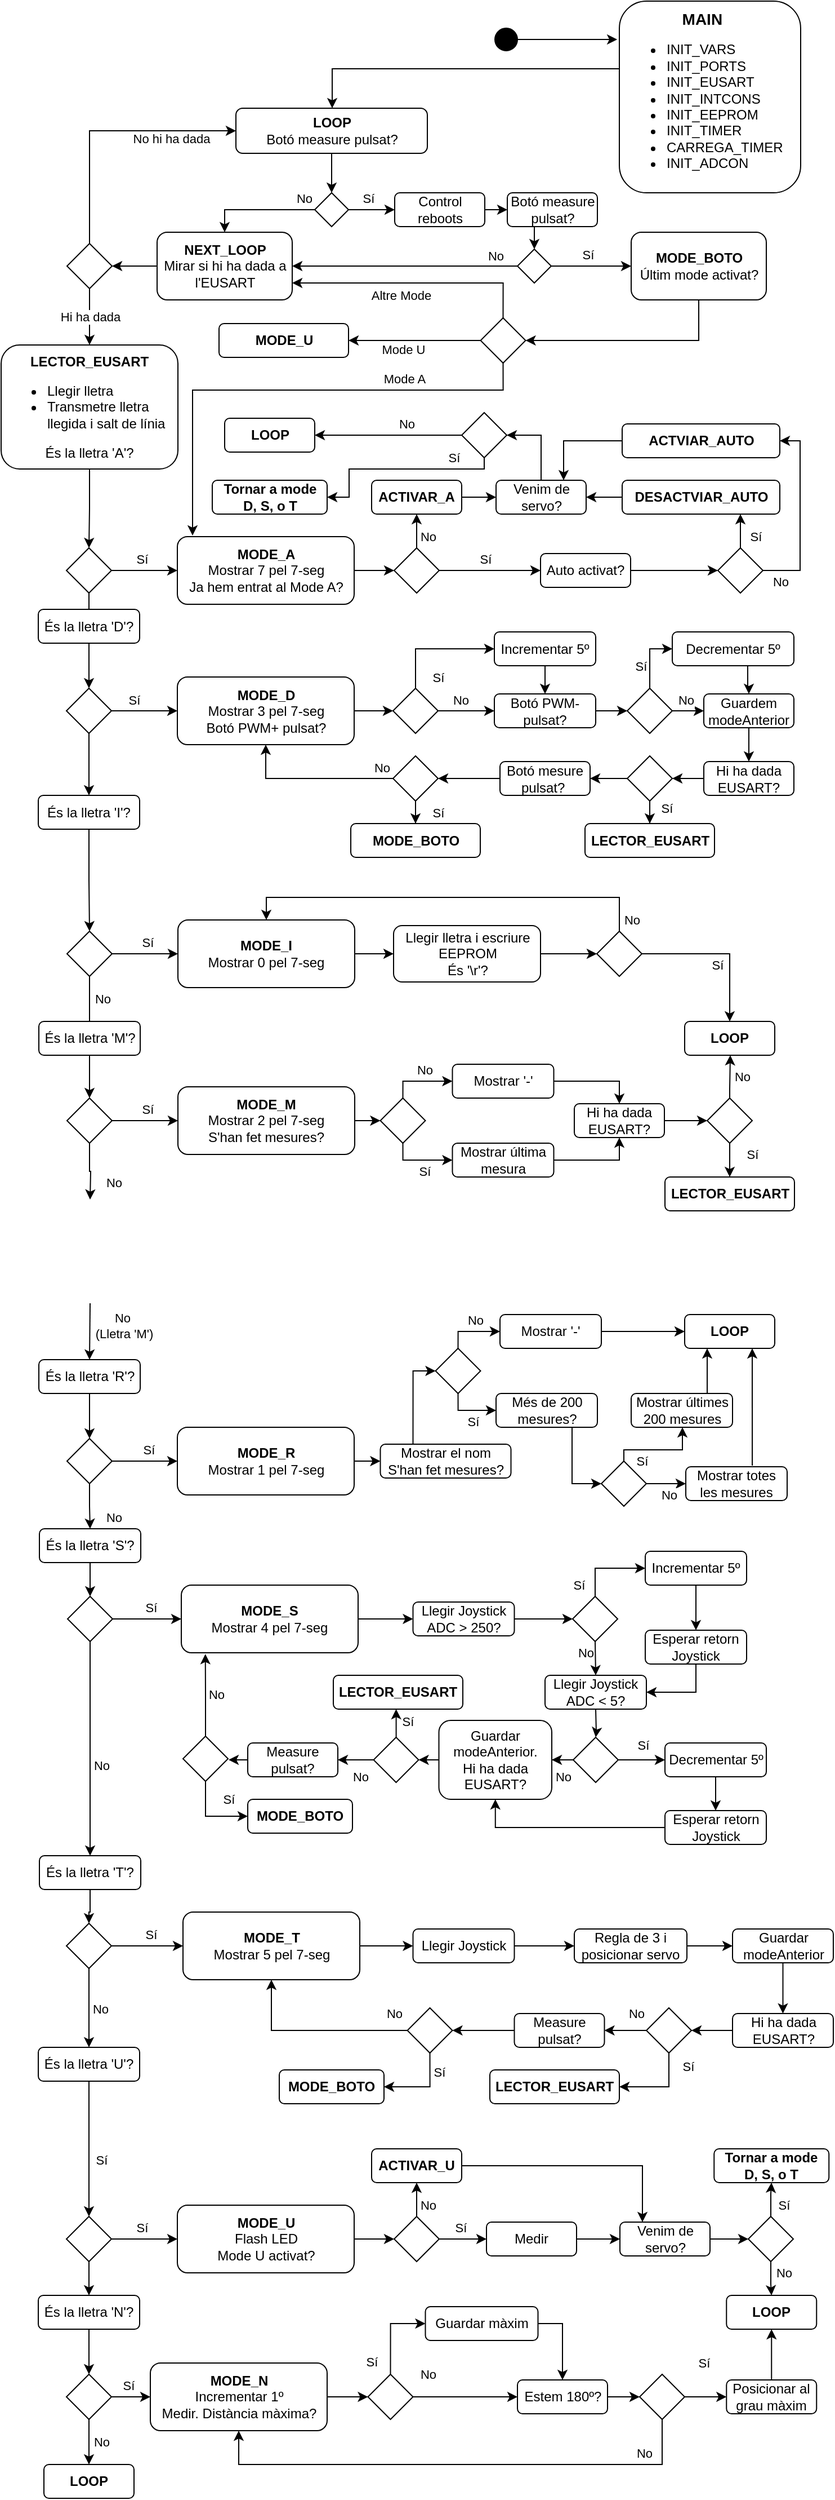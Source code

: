 <mxfile version="14.5.1" type="device"><diagram id="mW236rroKGqm-e-Okgkv" name="Página-1"><mxGraphModel dx="771" dy="466" grid="1" gridSize="10" guides="1" tooltips="1" connect="1" arrows="1" fold="1" page="1" pageScale="1" pageWidth="827" pageHeight="1169" math="0" shadow="0"><root><mxCell id="0"/><mxCell id="1" parent="0"/><mxCell id="Ag-Ig0NvkQWY0HlcR_gx-2" style="edgeStyle=orthogonalEdgeStyle;rounded=0;orthogonalLoop=1;jettySize=auto;html=1;exitX=1;exitY=0.5;exitDx=0;exitDy=0;entryX=-0.012;entryY=0.2;entryDx=0;entryDy=0;entryPerimeter=0;" parent="1" source="TryQDG7ZyO-s4wbdRewj-2" target="TryQDG7ZyO-s4wbdRewj-3" edge="1"><mxGeometry relative="1" as="geometry"/></mxCell><mxCell id="TryQDG7ZyO-s4wbdRewj-2" value="" style="ellipse;whiteSpace=wrap;html=1;fillColor=#000000;" parent="1" vertex="1"><mxGeometry x="499.5" y="69" width="20" height="20" as="geometry"/></mxCell><mxCell id="TryQDG7ZyO-s4wbdRewj-6" value="" style="edgeStyle=orthogonalEdgeStyle;rounded=0;orthogonalLoop=1;jettySize=auto;html=1;" parent="1" source="TryQDG7ZyO-s4wbdRewj-3" target="TryQDG7ZyO-s4wbdRewj-5" edge="1"><mxGeometry relative="1" as="geometry"><Array as="points"><mxPoint x="355" y="105"/></Array></mxGeometry></mxCell><mxCell id="TryQDG7ZyO-s4wbdRewj-3" value="&lt;div style=&quot;text-align: center&quot;&gt;&lt;b&gt;&lt;font style=&quot;font-size: 14px&quot;&gt;MAIN&lt;/font&gt;&lt;/b&gt;&lt;/div&gt;&lt;div&gt;&lt;ul&gt;&lt;li&gt;&lt;span&gt;INIT_VARS&lt;/span&gt;&lt;/li&gt;&lt;li&gt;&lt;span&gt;INIT_PORTS&lt;/span&gt;&lt;/li&gt;&lt;li&gt;&lt;span&gt;INIT_EUSART&lt;/span&gt;&lt;/li&gt;&lt;li&gt;&lt;span&gt;INIT_INTCONS&lt;/span&gt;&lt;/li&gt;&lt;li&gt;&lt;span&gt;INIT_EEPROM&lt;/span&gt;&lt;/li&gt;&lt;li&gt;&lt;span&gt;INIT_TIMER&lt;/span&gt;&lt;/li&gt;&lt;li&gt;CARREGA_TIMER&lt;/li&gt;&lt;li&gt;INIT_ADCON&lt;/li&gt;&lt;/ul&gt;&lt;/div&gt;" style="rounded=1;whiteSpace=wrap;html=1;fillColor=#FFFFFF;align=left;" parent="1" vertex="1"><mxGeometry x="610" y="45" width="161" height="170" as="geometry"/></mxCell><mxCell id="TryQDG7ZyO-s4wbdRewj-11" style="edgeStyle=orthogonalEdgeStyle;rounded=0;orthogonalLoop=1;jettySize=auto;html=1;exitX=0.5;exitY=1;exitDx=0;exitDy=0;entryX=0.5;entryY=0;entryDx=0;entryDy=0;" parent="1" source="TryQDG7ZyO-s4wbdRewj-5" target="TryQDG7ZyO-s4wbdRewj-22" edge="1"><mxGeometry relative="1" as="geometry"><mxPoint x="353.5" y="210" as="targetPoint"/></mxGeometry></mxCell><mxCell id="TryQDG7ZyO-s4wbdRewj-5" value="&lt;b&gt;LOOP&lt;/b&gt;&lt;br&gt;Botó measure pulsat?" style="rounded=1;whiteSpace=wrap;html=1;fillColor=#FFFFFF;" parent="1" vertex="1"><mxGeometry x="269.5" y="140" width="170" height="40" as="geometry"/></mxCell><mxCell id="TryQDG7ZyO-s4wbdRewj-12" value="Sí" style="edgeStyle=orthogonalEdgeStyle;rounded=0;orthogonalLoop=1;jettySize=auto;html=1;exitX=1;exitY=0.5;exitDx=0;exitDy=0;entryX=0;entryY=0.5;entryDx=0;entryDy=0;" parent="1" source="TryQDG7ZyO-s4wbdRewj-22" target="TryQDG7ZyO-s4wbdRewj-13" edge="1"><mxGeometry x="-0.176" y="10" relative="1" as="geometry"><mxPoint x="440.5" y="230" as="targetPoint"/><mxPoint x="370.5" y="230" as="sourcePoint"/><mxPoint as="offset"/></mxGeometry></mxCell><mxCell id="TryQDG7ZyO-s4wbdRewj-16" style="edgeStyle=orthogonalEdgeStyle;rounded=0;orthogonalLoop=1;jettySize=auto;html=1;exitX=0;exitY=0.5;exitDx=0;exitDy=0;entryX=0.5;entryY=0;entryDx=0;entryDy=0;" parent="1" source="TryQDG7ZyO-s4wbdRewj-22" target="TryQDG7ZyO-s4wbdRewj-15" edge="1"><mxGeometry relative="1" as="geometry"><mxPoint x="395.5" y="230" as="sourcePoint"/></mxGeometry></mxCell><mxCell id="TryQDG7ZyO-s4wbdRewj-17" value="No" style="edgeLabel;html=1;align=center;verticalAlign=middle;resizable=0;points=[];" parent="TryQDG7ZyO-s4wbdRewj-16" vertex="1" connectable="0"><mxGeometry x="0.208" y="-4" relative="1" as="geometry"><mxPoint x="50.5" y="-6" as="offset"/></mxGeometry></mxCell><mxCell id="TryQDG7ZyO-s4wbdRewj-20" style="edgeStyle=orthogonalEdgeStyle;rounded=0;orthogonalLoop=1;jettySize=auto;html=1;exitX=1;exitY=0.5;exitDx=0;exitDy=0;entryX=0;entryY=0.5;entryDx=0;entryDy=0;" parent="1" source="TryQDG7ZyO-s4wbdRewj-13" target="TryQDG7ZyO-s4wbdRewj-18" edge="1"><mxGeometry relative="1" as="geometry"/></mxCell><mxCell id="TryQDG7ZyO-s4wbdRewj-13" value="Control reboots" style="rounded=1;whiteSpace=wrap;html=1;fillColor=#FFFFFF;" parent="1" vertex="1"><mxGeometry x="410.5" y="215" width="80" height="30" as="geometry"/></mxCell><mxCell id="TryQDG7ZyO-s4wbdRewj-33" value="" style="edgeStyle=orthogonalEdgeStyle;rounded=0;orthogonalLoop=1;jettySize=auto;html=1;" parent="1" source="TryQDG7ZyO-s4wbdRewj-15" target="TryQDG7ZyO-s4wbdRewj-32" edge="1"><mxGeometry relative="1" as="geometry"/></mxCell><mxCell id="TryQDG7ZyO-s4wbdRewj-15" value="&lt;b&gt;NEXT_LOOP&lt;/b&gt;&lt;br&gt;Mirar si hi ha dada a l'EUSART" style="rounded=1;whiteSpace=wrap;html=1;fillColor=#FFFFFF;" parent="1" vertex="1"><mxGeometry x="199.5" y="250" width="120" height="60" as="geometry"/></mxCell><mxCell id="TryQDG7ZyO-s4wbdRewj-26" style="edgeStyle=orthogonalEdgeStyle;rounded=0;orthogonalLoop=1;jettySize=auto;html=1;exitX=0.5;exitY=1;exitDx=0;exitDy=0;entryX=0.5;entryY=0;entryDx=0;entryDy=0;" parent="1" source="TryQDG7ZyO-s4wbdRewj-18" target="TryQDG7ZyO-s4wbdRewj-21" edge="1"><mxGeometry relative="1" as="geometry"/></mxCell><mxCell id="TryQDG7ZyO-s4wbdRewj-18" value="Botó measure pulsat?" style="rounded=1;whiteSpace=wrap;html=1;fillColor=#FFFFFF;" parent="1" vertex="1"><mxGeometry x="510.5" y="215" width="80" height="30" as="geometry"/></mxCell><mxCell id="TryQDG7ZyO-s4wbdRewj-27" style="edgeStyle=orthogonalEdgeStyle;rounded=0;orthogonalLoop=1;jettySize=auto;html=1;exitX=0;exitY=0.5;exitDx=0;exitDy=0;" parent="1" source="TryQDG7ZyO-s4wbdRewj-21" target="TryQDG7ZyO-s4wbdRewj-15" edge="1"><mxGeometry relative="1" as="geometry"/></mxCell><mxCell id="TryQDG7ZyO-s4wbdRewj-28" value="No" style="edgeLabel;html=1;align=center;verticalAlign=middle;resizable=0;points=[];" parent="TryQDG7ZyO-s4wbdRewj-27" vertex="1" connectable="0"><mxGeometry x="0.415" y="-4" relative="1" as="geometry"><mxPoint x="122" y="-5" as="offset"/></mxGeometry></mxCell><mxCell id="TryQDG7ZyO-s4wbdRewj-31" value="Sí" style="edgeStyle=orthogonalEdgeStyle;rounded=0;orthogonalLoop=1;jettySize=auto;html=1;exitX=1;exitY=0.5;exitDx=0;exitDy=0;entryX=0;entryY=0.5;entryDx=0;entryDy=0;" parent="1" source="TryQDG7ZyO-s4wbdRewj-21" target="TryQDG7ZyO-s4wbdRewj-30" edge="1"><mxGeometry x="-0.091" y="10" relative="1" as="geometry"><mxPoint as="offset"/></mxGeometry></mxCell><mxCell id="TryQDG7ZyO-s4wbdRewj-21" value="" style="rhombus;whiteSpace=wrap;html=1;fillColor=#FFFFFF;" parent="1" vertex="1"><mxGeometry x="519.5" y="265" width="30" height="30" as="geometry"/></mxCell><mxCell id="TryQDG7ZyO-s4wbdRewj-22" value="" style="rhombus;whiteSpace=wrap;html=1;fillColor=#FFFFFF;" parent="1" vertex="1"><mxGeometry x="339.5" y="215" width="30" height="30" as="geometry"/></mxCell><mxCell id="Ag-Ig0NvkQWY0HlcR_gx-4" style="edgeStyle=orthogonalEdgeStyle;rounded=0;orthogonalLoop=1;jettySize=auto;html=1;exitX=0.5;exitY=1;exitDx=0;exitDy=0;entryX=1;entryY=0.5;entryDx=0;entryDy=0;" parent="1" source="TryQDG7ZyO-s4wbdRewj-30" target="Ag-Ig0NvkQWY0HlcR_gx-3" edge="1"><mxGeometry relative="1" as="geometry"/></mxCell><mxCell id="TryQDG7ZyO-s4wbdRewj-30" value="&lt;b&gt;MODE_BOTO&lt;/b&gt;&lt;br&gt;Últim mode activat?" style="rounded=1;whiteSpace=wrap;html=1;fillColor=#FFFFFF;" parent="1" vertex="1"><mxGeometry x="620.5" y="250" width="120" height="60" as="geometry"/></mxCell><mxCell id="TryQDG7ZyO-s4wbdRewj-34" style="edgeStyle=orthogonalEdgeStyle;rounded=0;orthogonalLoop=1;jettySize=auto;html=1;exitX=0.5;exitY=0;exitDx=0;exitDy=0;entryX=0;entryY=0.5;entryDx=0;entryDy=0;" parent="1" source="TryQDG7ZyO-s4wbdRewj-32" target="TryQDG7ZyO-s4wbdRewj-5" edge="1"><mxGeometry relative="1" as="geometry"/></mxCell><mxCell id="TryQDG7ZyO-s4wbdRewj-35" value="No hi ha dada" style="edgeLabel;html=1;align=center;verticalAlign=middle;resizable=0;points=[];" parent="TryQDG7ZyO-s4wbdRewj-34" vertex="1" connectable="0"><mxGeometry x="-0.28" relative="1" as="geometry"><mxPoint x="72" y="-10" as="offset"/></mxGeometry></mxCell><mxCell id="TryQDG7ZyO-s4wbdRewj-38" value="Hi ha dada" style="edgeStyle=orthogonalEdgeStyle;rounded=0;orthogonalLoop=1;jettySize=auto;html=1;" parent="1" source="TryQDG7ZyO-s4wbdRewj-32" target="TryQDG7ZyO-s4wbdRewj-36" edge="1"><mxGeometry relative="1" as="geometry"/></mxCell><mxCell id="TryQDG7ZyO-s4wbdRewj-32" value="" style="rhombus;whiteSpace=wrap;html=1;fillColor=#FFFFFF;" parent="1" vertex="1"><mxGeometry x="119.5" y="260" width="40" height="40" as="geometry"/></mxCell><mxCell id="TryQDG7ZyO-s4wbdRewj-40" value="" style="edgeStyle=orthogonalEdgeStyle;rounded=0;orthogonalLoop=1;jettySize=auto;html=1;exitX=0.5;exitY=1;exitDx=0;exitDy=0;" parent="1" source="TryQDG7ZyO-s4wbdRewj-36" target="TryQDG7ZyO-s4wbdRewj-39" edge="1"><mxGeometry relative="1" as="geometry"><mxPoint x="139" y="480" as="sourcePoint"/></mxGeometry></mxCell><mxCell id="TryQDG7ZyO-s4wbdRewj-36" value="&lt;b&gt;LECTOR_EUSART&lt;/b&gt;&lt;br&gt;&lt;ul&gt;&lt;li style=&quot;text-align: left&quot;&gt;Llegir lletra&lt;/li&gt;&lt;li style=&quot;text-align: left&quot;&gt;Transmetre lletra llegida i salt de línia&lt;/li&gt;&lt;/ul&gt;És la lletra 'A'?" style="rounded=1;whiteSpace=wrap;html=1;fillColor=#FFFFFF;" parent="1" vertex="1"><mxGeometry x="61" y="350" width="157" height="110" as="geometry"/></mxCell><mxCell id="TryQDG7ZyO-s4wbdRewj-43" value="Sí" style="edgeStyle=orthogonalEdgeStyle;rounded=0;orthogonalLoop=1;jettySize=auto;html=1;" parent="1" source="TryQDG7ZyO-s4wbdRewj-39" target="TryQDG7ZyO-s4wbdRewj-42" edge="1"><mxGeometry x="-0.075" y="10" relative="1" as="geometry"><mxPoint as="offset"/></mxGeometry></mxCell><mxCell id="OzZs_1hS1yzPJ1yAt9T9-2" value="" style="edgeStyle=orthogonalEdgeStyle;rounded=0;orthogonalLoop=1;jettySize=auto;html=1;" parent="1" source="TryQDG7ZyO-s4wbdRewj-39" edge="1"><mxGeometry relative="1" as="geometry"><mxPoint x="138.5" y="604.5" as="targetPoint"/></mxGeometry></mxCell><mxCell id="TryQDG7ZyO-s4wbdRewj-39" value="" style="rhombus;whiteSpace=wrap;html=1;fillColor=#FFFFFF;" parent="1" vertex="1"><mxGeometry x="119" y="530" width="40" height="40" as="geometry"/></mxCell><mxCell id="TryQDG7ZyO-s4wbdRewj-45" value="" style="edgeStyle=orthogonalEdgeStyle;rounded=0;orthogonalLoop=1;jettySize=auto;html=1;" parent="1" source="TryQDG7ZyO-s4wbdRewj-42" target="TryQDG7ZyO-s4wbdRewj-44" edge="1"><mxGeometry relative="1" as="geometry"/></mxCell><mxCell id="TryQDG7ZyO-s4wbdRewj-42" value="&lt;b&gt;MODE_A&lt;/b&gt;&lt;br&gt;&lt;span style=&quot;text-align: left&quot;&gt;Mostrar 7 pel 7-seg&lt;/span&gt;&lt;br&gt;Ja hem entrat al Mode A?" style="rounded=1;whiteSpace=wrap;html=1;fillColor=#FFFFFF;" parent="1" vertex="1"><mxGeometry x="217.5" y="520" width="157" height="60" as="geometry"/></mxCell><mxCell id="TryQDG7ZyO-s4wbdRewj-48" value="No" style="edgeStyle=orthogonalEdgeStyle;rounded=0;orthogonalLoop=1;jettySize=auto;html=1;" parent="1" source="TryQDG7ZyO-s4wbdRewj-44" target="TryQDG7ZyO-s4wbdRewj-47" edge="1"><mxGeometry x="0.2" y="-10" relative="1" as="geometry"><mxPoint as="offset"/></mxGeometry></mxCell><mxCell id="TryQDG7ZyO-s4wbdRewj-52" value="Sí" style="edgeStyle=orthogonalEdgeStyle;rounded=0;orthogonalLoop=1;jettySize=auto;html=1;" parent="1" source="TryQDG7ZyO-s4wbdRewj-44" target="TryQDG7ZyO-s4wbdRewj-51" edge="1"><mxGeometry x="-0.091" y="10" relative="1" as="geometry"><mxPoint as="offset"/></mxGeometry></mxCell><mxCell id="TryQDG7ZyO-s4wbdRewj-44" value="" style="rhombus;whiteSpace=wrap;html=1;fillColor=#FFFFFF;" parent="1" vertex="1"><mxGeometry x="410" y="530" width="40" height="40" as="geometry"/></mxCell><mxCell id="Ag-Ig0NvkQWY0HlcR_gx-109" value="" style="edgeStyle=orthogonalEdgeStyle;rounded=0;orthogonalLoop=1;jettySize=auto;html=1;" parent="1" source="TryQDG7ZyO-s4wbdRewj-47" target="Ag-Ig0NvkQWY0HlcR_gx-108" edge="1"><mxGeometry relative="1" as="geometry"/></mxCell><mxCell id="TryQDG7ZyO-s4wbdRewj-47" value="&lt;b&gt;ACTIVAR_A&lt;/b&gt;" style="rounded=1;whiteSpace=wrap;html=1;fillColor=#FFFFFF;" parent="1" vertex="1"><mxGeometry x="390" y="470" width="80" height="30" as="geometry"/></mxCell><mxCell id="TryQDG7ZyO-s4wbdRewj-55" style="edgeStyle=orthogonalEdgeStyle;rounded=0;orthogonalLoop=1;jettySize=auto;html=1;exitX=1;exitY=0.5;exitDx=0;exitDy=0;entryX=0;entryY=0.5;entryDx=0;entryDy=0;" parent="1" source="TryQDG7ZyO-s4wbdRewj-51" target="TryQDG7ZyO-s4wbdRewj-54" edge="1"><mxGeometry relative="1" as="geometry"><mxPoint x="660.5" y="550" as="sourcePoint"/></mxGeometry></mxCell><mxCell id="TryQDG7ZyO-s4wbdRewj-51" value="Auto activat?" style="rounded=1;whiteSpace=wrap;html=1;fillColor=#FFFFFF;align=center;" parent="1" vertex="1"><mxGeometry x="540" y="535" width="80" height="30" as="geometry"/></mxCell><mxCell id="TryQDG7ZyO-s4wbdRewj-58" value="Sí" style="edgeStyle=orthogonalEdgeStyle;rounded=0;orthogonalLoop=1;jettySize=auto;html=1;entryX=0.75;entryY=1;entryDx=0;entryDy=0;" parent="1" source="TryQDG7ZyO-s4wbdRewj-54" target="TryQDG7ZyO-s4wbdRewj-56" edge="1"><mxGeometry x="0.2" y="-13" relative="1" as="geometry"><mxPoint as="offset"/></mxGeometry></mxCell><mxCell id="TryQDG7ZyO-s4wbdRewj-61" value="No" style="edgeStyle=orthogonalEdgeStyle;rounded=0;orthogonalLoop=1;jettySize=auto;html=1;exitX=1;exitY=0.5;exitDx=0;exitDy=0;entryX=1;entryY=0.5;entryDx=0;entryDy=0;" parent="1" source="TryQDG7ZyO-s4wbdRewj-54" target="TryQDG7ZyO-s4wbdRewj-59" edge="1"><mxGeometry x="-0.819" y="-10" relative="1" as="geometry"><Array as="points"><mxPoint x="770.5" y="550"/><mxPoint x="770.5" y="435"/></Array><mxPoint as="offset"/></mxGeometry></mxCell><mxCell id="TryQDG7ZyO-s4wbdRewj-54" value="" style="rhombus;whiteSpace=wrap;html=1;fillColor=#FFFFFF;" parent="1" vertex="1"><mxGeometry x="697.5" y="530" width="40" height="40" as="geometry"/></mxCell><mxCell id="Ag-Ig0NvkQWY0HlcR_gx-110" value="" style="edgeStyle=orthogonalEdgeStyle;rounded=0;orthogonalLoop=1;jettySize=auto;html=1;" parent="1" source="TryQDG7ZyO-s4wbdRewj-56" target="Ag-Ig0NvkQWY0HlcR_gx-108" edge="1"><mxGeometry relative="1" as="geometry"/></mxCell><mxCell id="TryQDG7ZyO-s4wbdRewj-56" value="&lt;b&gt;DESACTVIAR_AUTO&lt;/b&gt;" style="rounded=1;whiteSpace=wrap;html=1;fillColor=#FFFFFF;" parent="1" vertex="1"><mxGeometry x="612.5" y="470" width="140" height="30" as="geometry"/></mxCell><mxCell id="Ag-Ig0NvkQWY0HlcR_gx-111" style="edgeStyle=orthogonalEdgeStyle;rounded=0;orthogonalLoop=1;jettySize=auto;html=1;entryX=0.75;entryY=0;entryDx=0;entryDy=0;" parent="1" source="TryQDG7ZyO-s4wbdRewj-59" target="Ag-Ig0NvkQWY0HlcR_gx-108" edge="1"><mxGeometry relative="1" as="geometry"/></mxCell><mxCell id="TryQDG7ZyO-s4wbdRewj-59" value="&lt;b&gt;ACTVIAR_AUTO&lt;/b&gt;" style="rounded=1;whiteSpace=wrap;html=1;fillColor=#FFFFFF;" parent="1" vertex="1"><mxGeometry x="612.5" y="420" width="140" height="30" as="geometry"/></mxCell><mxCell id="OzZs_1hS1yzPJ1yAt9T9-4" value="" style="edgeStyle=orthogonalEdgeStyle;rounded=0;orthogonalLoop=1;jettySize=auto;html=1;" parent="1" source="OzZs_1hS1yzPJ1yAt9T9-1" target="OzZs_1hS1yzPJ1yAt9T9-3" edge="1"><mxGeometry relative="1" as="geometry"/></mxCell><mxCell id="OzZs_1hS1yzPJ1yAt9T9-1" value="És la lletra 'D'?" style="rounded=1;whiteSpace=wrap;html=1;fillColor=#FFFFFF;" parent="1" vertex="1"><mxGeometry x="94" y="584.5" width="90" height="30" as="geometry"/></mxCell><mxCell id="OzZs_1hS1yzPJ1yAt9T9-6" value="Sí" style="edgeStyle=orthogonalEdgeStyle;rounded=0;orthogonalLoop=1;jettySize=auto;html=1;" parent="1" source="OzZs_1hS1yzPJ1yAt9T9-3" target="OzZs_1hS1yzPJ1yAt9T9-5" edge="1"><mxGeometry x="-0.316" y="10" relative="1" as="geometry"><mxPoint as="offset"/></mxGeometry></mxCell><mxCell id="Ag-Ig0NvkQWY0HlcR_gx-16" style="edgeStyle=orthogonalEdgeStyle;rounded=0;orthogonalLoop=1;jettySize=auto;html=1;exitX=0.5;exitY=1;exitDx=0;exitDy=0;entryX=0.5;entryY=0;entryDx=0;entryDy=0;" parent="1" source="OzZs_1hS1yzPJ1yAt9T9-3" target="Ag-Ig0NvkQWY0HlcR_gx-13" edge="1"><mxGeometry relative="1" as="geometry"/></mxCell><mxCell id="OzZs_1hS1yzPJ1yAt9T9-3" value="" style="rhombus;whiteSpace=wrap;html=1;" parent="1" vertex="1"><mxGeometry x="119" y="654.5" width="40" height="40" as="geometry"/></mxCell><mxCell id="OzZs_1hS1yzPJ1yAt9T9-8" value="" style="edgeStyle=orthogonalEdgeStyle;rounded=0;orthogonalLoop=1;jettySize=auto;html=1;" parent="1" source="OzZs_1hS1yzPJ1yAt9T9-5" target="OzZs_1hS1yzPJ1yAt9T9-7" edge="1"><mxGeometry relative="1" as="geometry"/></mxCell><mxCell id="OzZs_1hS1yzPJ1yAt9T9-5" value="&lt;b&gt;MODE_D&lt;/b&gt;&lt;br&gt;&lt;span style=&quot;text-align: left&quot;&gt;Mostrar 3 pel 7-seg&lt;/span&gt;&lt;br&gt;Botó PWM+ pulsat?" style="rounded=1;whiteSpace=wrap;html=1;fillColor=#FFFFFF;" parent="1" vertex="1"><mxGeometry x="217.5" y="644.5" width="157" height="60" as="geometry"/></mxCell><mxCell id="OzZs_1hS1yzPJ1yAt9T9-10" value="Sí" style="edgeStyle=orthogonalEdgeStyle;rounded=0;orthogonalLoop=1;jettySize=auto;html=1;entryX=0;entryY=0.5;entryDx=0;entryDy=0;" parent="1" source="OzZs_1hS1yzPJ1yAt9T9-7" target="OzZs_1hS1yzPJ1yAt9T9-18" edge="1"><mxGeometry x="-0.822" y="-20" relative="1" as="geometry"><mxPoint as="offset"/><mxPoint x="449" y="624.5" as="targetPoint"/><Array as="points"><mxPoint x="429" y="619.5"/></Array></mxGeometry></mxCell><mxCell id="OzZs_1hS1yzPJ1yAt9T9-24" value="No" style="edgeStyle=orthogonalEdgeStyle;rounded=0;orthogonalLoop=1;jettySize=auto;html=1;" parent="1" source="OzZs_1hS1yzPJ1yAt9T9-7" target="OzZs_1hS1yzPJ1yAt9T9-23" edge="1"><mxGeometry x="-0.2" y="10" relative="1" as="geometry"><mxPoint as="offset"/></mxGeometry></mxCell><mxCell id="OzZs_1hS1yzPJ1yAt9T9-7" value="" style="rhombus;whiteSpace=wrap;html=1;" parent="1" vertex="1"><mxGeometry x="409" y="654.5" width="40" height="40" as="geometry"/></mxCell><mxCell id="eA-EBKl_4N2Wu6SDWPfn-3" style="edgeStyle=orthogonalEdgeStyle;rounded=0;orthogonalLoop=1;jettySize=auto;html=1;exitX=0.5;exitY=1;exitDx=0;exitDy=0;entryX=0.5;entryY=0;entryDx=0;entryDy=0;" parent="1" source="OzZs_1hS1yzPJ1yAt9T9-18" target="OzZs_1hS1yzPJ1yAt9T9-23" edge="1"><mxGeometry relative="1" as="geometry"/></mxCell><mxCell id="OzZs_1hS1yzPJ1yAt9T9-18" value="Incrementar 5º" style="rounded=1;whiteSpace=wrap;html=1;fillColor=#FFFFFF;" parent="1" vertex="1"><mxGeometry x="499" y="604.5" width="90" height="30" as="geometry"/></mxCell><mxCell id="eA-EBKl_4N2Wu6SDWPfn-7" value="" style="edgeStyle=orthogonalEdgeStyle;rounded=0;orthogonalLoop=1;jettySize=auto;html=1;" parent="1" source="OzZs_1hS1yzPJ1yAt9T9-23" target="eA-EBKl_4N2Wu6SDWPfn-6" edge="1"><mxGeometry relative="1" as="geometry"/></mxCell><mxCell id="OzZs_1hS1yzPJ1yAt9T9-23" value="Botó PWM- pulsat?" style="rounded=1;whiteSpace=wrap;html=1;fillColor=#FFFFFF;" parent="1" vertex="1"><mxGeometry x="499" y="659.5" width="90" height="30" as="geometry"/></mxCell><mxCell id="eA-EBKl_4N2Wu6SDWPfn-12" value="" style="edgeStyle=orthogonalEdgeStyle;rounded=0;orthogonalLoop=1;jettySize=auto;html=1;" parent="1" source="OzZs_1hS1yzPJ1yAt9T9-37" target="eA-EBKl_4N2Wu6SDWPfn-11" edge="1"><mxGeometry relative="1" as="geometry"/></mxCell><mxCell id="OzZs_1hS1yzPJ1yAt9T9-37" value="Guardem modeAnterior" style="rounded=1;whiteSpace=wrap;html=1;fillColor=#FFFFFF;" parent="1" vertex="1"><mxGeometry x="685" y="659.5" width="80" height="30" as="geometry"/></mxCell><mxCell id="OzZs_1hS1yzPJ1yAt9T9-52" value="Sí" style="edgeStyle=orthogonalEdgeStyle;rounded=0;orthogonalLoop=1;jettySize=auto;html=1;" parent="1" source="OzZs_1hS1yzPJ1yAt9T9-40" target="OzZs_1hS1yzPJ1yAt9T9-51" edge="1"><mxGeometry x="0.111" y="-15" relative="1" as="geometry"><mxPoint as="offset"/></mxGeometry></mxCell><mxCell id="eA-EBKl_4N2Wu6SDWPfn-15" value="" style="edgeStyle=orthogonalEdgeStyle;rounded=0;orthogonalLoop=1;jettySize=auto;html=1;" parent="1" source="OzZs_1hS1yzPJ1yAt9T9-40" target="eA-EBKl_4N2Wu6SDWPfn-14" edge="1"><mxGeometry relative="1" as="geometry"/></mxCell><mxCell id="OzZs_1hS1yzPJ1yAt9T9-40" value="" style="rhombus;whiteSpace=wrap;html=1;" parent="1" vertex="1"><mxGeometry x="617" y="714.5" width="40" height="40" as="geometry"/></mxCell><mxCell id="eA-EBKl_4N2Wu6SDWPfn-10" value="" style="edgeStyle=orthogonalEdgeStyle;rounded=0;orthogonalLoop=1;jettySize=auto;html=1;exitX=0.62;exitY=1;exitDx=0;exitDy=0;exitPerimeter=0;" parent="1" source="OzZs_1hS1yzPJ1yAt9T9-44" target="OzZs_1hS1yzPJ1yAt9T9-37" edge="1"><mxGeometry relative="1" as="geometry"/></mxCell><mxCell id="OzZs_1hS1yzPJ1yAt9T9-44" value="Decrementar 5º" style="rounded=1;whiteSpace=wrap;html=1;fillColor=#FFFFFF;" parent="1" vertex="1"><mxGeometry x="657" y="604.5" width="108" height="30" as="geometry"/></mxCell><mxCell id="OzZs_1hS1yzPJ1yAt9T9-51" value="&lt;b&gt;LECTOR_EUSART&lt;/b&gt;" style="rounded=1;whiteSpace=wrap;html=1;fillColor=#FFFFFF;" parent="1" vertex="1"><mxGeometry x="579.5" y="774.5" width="115" height="30" as="geometry"/></mxCell><mxCell id="eA-EBKl_4N2Wu6SDWPfn-8" value="Sí" style="edgeStyle=orthogonalEdgeStyle;rounded=0;orthogonalLoop=1;jettySize=auto;html=1;exitX=0.5;exitY=0;exitDx=0;exitDy=0;entryX=0;entryY=0.5;entryDx=0;entryDy=0;" parent="1" source="eA-EBKl_4N2Wu6SDWPfn-6" target="OzZs_1hS1yzPJ1yAt9T9-44" edge="1"><mxGeometry x="-0.273" y="8" relative="1" as="geometry"><mxPoint as="offset"/></mxGeometry></mxCell><mxCell id="eA-EBKl_4N2Wu6SDWPfn-9" value="No" style="edgeStyle=orthogonalEdgeStyle;rounded=0;orthogonalLoop=1;jettySize=auto;html=1;" parent="1" source="eA-EBKl_4N2Wu6SDWPfn-6" target="OzZs_1hS1yzPJ1yAt9T9-37" edge="1"><mxGeometry x="0.385" y="10" relative="1" as="geometry"><mxPoint as="offset"/></mxGeometry></mxCell><mxCell id="eA-EBKl_4N2Wu6SDWPfn-6" value="" style="rhombus;whiteSpace=wrap;html=1;" parent="1" vertex="1"><mxGeometry x="617" y="654.5" width="40" height="40" as="geometry"/></mxCell><mxCell id="eA-EBKl_4N2Wu6SDWPfn-13" value="" style="edgeStyle=orthogonalEdgeStyle;rounded=0;orthogonalLoop=1;jettySize=auto;html=1;" parent="1" source="eA-EBKl_4N2Wu6SDWPfn-11" target="OzZs_1hS1yzPJ1yAt9T9-40" edge="1"><mxGeometry relative="1" as="geometry"/></mxCell><mxCell id="eA-EBKl_4N2Wu6SDWPfn-11" value="Hi ha dada EUSART?" style="rounded=1;whiteSpace=wrap;html=1;fillColor=#FFFFFF;" parent="1" vertex="1"><mxGeometry x="685" y="719.5" width="80" height="30" as="geometry"/></mxCell><mxCell id="eA-EBKl_4N2Wu6SDWPfn-17" value="" style="edgeStyle=orthogonalEdgeStyle;rounded=0;orthogonalLoop=1;jettySize=auto;html=1;" parent="1" source="eA-EBKl_4N2Wu6SDWPfn-14" target="eA-EBKl_4N2Wu6SDWPfn-16" edge="1"><mxGeometry relative="1" as="geometry"/></mxCell><mxCell id="eA-EBKl_4N2Wu6SDWPfn-14" value="Botó mesure pulsat?&amp;nbsp;" style="rounded=1;whiteSpace=wrap;html=1;fillColor=#FFFFFF;" parent="1" vertex="1"><mxGeometry x="504" y="719.5" width="80" height="30" as="geometry"/></mxCell><mxCell id="eA-EBKl_4N2Wu6SDWPfn-18" value="No" style="edgeStyle=orthogonalEdgeStyle;rounded=0;orthogonalLoop=1;jettySize=auto;html=1;" parent="1" source="eA-EBKl_4N2Wu6SDWPfn-16" target="OzZs_1hS1yzPJ1yAt9T9-5" edge="1"><mxGeometry x="-0.86" y="-10" relative="1" as="geometry"><mxPoint as="offset"/></mxGeometry></mxCell><mxCell id="eA-EBKl_4N2Wu6SDWPfn-20" value="Sí" style="edgeStyle=orthogonalEdgeStyle;rounded=0;orthogonalLoop=1;jettySize=auto;html=1;" parent="1" source="eA-EBKl_4N2Wu6SDWPfn-16" target="eA-EBKl_4N2Wu6SDWPfn-19" edge="1"><mxGeometry x="0.667" y="20" relative="1" as="geometry"><mxPoint as="offset"/></mxGeometry></mxCell><mxCell id="eA-EBKl_4N2Wu6SDWPfn-16" value="" style="rhombus;whiteSpace=wrap;html=1;" parent="1" vertex="1"><mxGeometry x="409" y="714.5" width="40" height="40" as="geometry"/></mxCell><mxCell id="eA-EBKl_4N2Wu6SDWPfn-19" value="&lt;b&gt;MODE_BOTO&lt;/b&gt;" style="rounded=1;whiteSpace=wrap;html=1;fillColor=#FFFFFF;" parent="1" vertex="1"><mxGeometry x="371.5" y="774.5" width="115" height="30" as="geometry"/></mxCell><mxCell id="Ag-Ig0NvkQWY0HlcR_gx-5" style="edgeStyle=orthogonalEdgeStyle;rounded=0;orthogonalLoop=1;jettySize=auto;html=1;exitX=0.5;exitY=0;exitDx=0;exitDy=0;entryX=1;entryY=0.75;entryDx=0;entryDy=0;" parent="1" source="Ag-Ig0NvkQWY0HlcR_gx-3" target="TryQDG7ZyO-s4wbdRewj-15" edge="1"><mxGeometry relative="1" as="geometry"><Array as="points"><mxPoint x="507" y="295"/></Array></mxGeometry></mxCell><mxCell id="Ag-Ig0NvkQWY0HlcR_gx-6" value="Altre Mode" style="edgeLabel;html=1;align=center;verticalAlign=middle;resizable=0;points=[];" parent="Ag-Ig0NvkQWY0HlcR_gx-5" vertex="1" connectable="0"><mxGeometry x="0.207" y="4" relative="1" as="geometry"><mxPoint x="9.5" y="7" as="offset"/></mxGeometry></mxCell><mxCell id="Ag-Ig0NvkQWY0HlcR_gx-7" style="edgeStyle=orthogonalEdgeStyle;rounded=0;orthogonalLoop=1;jettySize=auto;html=1;exitX=0.5;exitY=1;exitDx=0;exitDy=0;entryX=0.086;entryY=-0.017;entryDx=0;entryDy=0;entryPerimeter=0;" parent="1" source="Ag-Ig0NvkQWY0HlcR_gx-3" target="TryQDG7ZyO-s4wbdRewj-42" edge="1"><mxGeometry relative="1" as="geometry"><Array as="points"><mxPoint x="507" y="390"/><mxPoint x="231" y="390"/></Array></mxGeometry></mxCell><mxCell id="Ag-Ig0NvkQWY0HlcR_gx-8" value="Mode A" style="edgeLabel;html=1;align=center;verticalAlign=middle;resizable=0;points=[];" parent="Ag-Ig0NvkQWY0HlcR_gx-7" vertex="1" connectable="0"><mxGeometry x="0.104" relative="1" as="geometry"><mxPoint x="123.95" y="-10" as="offset"/></mxGeometry></mxCell><mxCell id="Ag-Ig0NvkQWY0HlcR_gx-10" style="edgeStyle=orthogonalEdgeStyle;rounded=0;orthogonalLoop=1;jettySize=auto;html=1;exitX=0;exitY=0.5;exitDx=0;exitDy=0;entryX=1;entryY=0.5;entryDx=0;entryDy=0;" parent="1" source="Ag-Ig0NvkQWY0HlcR_gx-3" target="Ag-Ig0NvkQWY0HlcR_gx-9" edge="1"><mxGeometry relative="1" as="geometry"/></mxCell><mxCell id="Ag-Ig0NvkQWY0HlcR_gx-11" value="Mode U" style="edgeLabel;html=1;align=center;verticalAlign=middle;resizable=0;points=[];" parent="Ag-Ig0NvkQWY0HlcR_gx-10" vertex="1" connectable="0"><mxGeometry x="0.233" relative="1" as="geometry"><mxPoint x="3" y="8" as="offset"/></mxGeometry></mxCell><mxCell id="Ag-Ig0NvkQWY0HlcR_gx-3" value="" style="rhombus;whiteSpace=wrap;html=1;" parent="1" vertex="1"><mxGeometry x="486.75" y="326" width="40" height="40" as="geometry"/></mxCell><mxCell id="Ag-Ig0NvkQWY0HlcR_gx-9" value="&lt;b&gt;MODE_U&lt;/b&gt;" style="rounded=1;whiteSpace=wrap;html=1;fillColor=#FFFFFF;" parent="1" vertex="1"><mxGeometry x="254.5" y="331" width="115" height="30" as="geometry"/></mxCell><mxCell id="Ag-Ig0NvkQWY0HlcR_gx-12" value="" style="edgeStyle=orthogonalEdgeStyle;rounded=0;orthogonalLoop=1;jettySize=auto;html=1;" parent="1" source="Ag-Ig0NvkQWY0HlcR_gx-13" target="Ag-Ig0NvkQWY0HlcR_gx-14" edge="1"><mxGeometry relative="1" as="geometry"/></mxCell><mxCell id="Ag-Ig0NvkQWY0HlcR_gx-13" value="És la lletra 'I'?" style="rounded=1;whiteSpace=wrap;html=1;fillColor=#FFFFFF;" parent="1" vertex="1"><mxGeometry x="94" y="749.5" width="90" height="30" as="geometry"/></mxCell><mxCell id="Ag-Ig0NvkQWY0HlcR_gx-18" value="Sí" style="edgeStyle=orthogonalEdgeStyle;rounded=0;orthogonalLoop=1;jettySize=auto;html=1;" parent="1" source="Ag-Ig0NvkQWY0HlcR_gx-14" target="Ag-Ig0NvkQWY0HlcR_gx-17" edge="1"><mxGeometry x="0.043" y="10" relative="1" as="geometry"><mxPoint x="1" as="offset"/></mxGeometry></mxCell><mxCell id="Ag-Ig0NvkQWY0HlcR_gx-32" value="No" style="edgeStyle=orthogonalEdgeStyle;rounded=0;orthogonalLoop=1;jettySize=auto;html=1;" parent="1" source="Ag-Ig0NvkQWY0HlcR_gx-14" edge="1"><mxGeometry x="-0.2" y="11" relative="1" as="geometry"><mxPoint x="139.5" y="960" as="targetPoint"/><mxPoint as="offset"/></mxGeometry></mxCell><mxCell id="Ag-Ig0NvkQWY0HlcR_gx-14" value="" style="rhombus;whiteSpace=wrap;html=1;" parent="1" vertex="1"><mxGeometry x="119.5" y="870" width="40" height="40" as="geometry"/></mxCell><mxCell id="Ag-Ig0NvkQWY0HlcR_gx-20" value="" style="edgeStyle=orthogonalEdgeStyle;rounded=0;orthogonalLoop=1;jettySize=auto;html=1;" parent="1" source="Ag-Ig0NvkQWY0HlcR_gx-17" target="Ag-Ig0NvkQWY0HlcR_gx-19" edge="1"><mxGeometry relative="1" as="geometry"/></mxCell><mxCell id="Ag-Ig0NvkQWY0HlcR_gx-17" value="&lt;b&gt;MODE_I&lt;/b&gt;&lt;br&gt;&lt;span style=&quot;text-align: left&quot;&gt;Mostrar 0 pel 7-seg&lt;/span&gt;" style="rounded=1;whiteSpace=wrap;html=1;fillColor=#FFFFFF;" parent="1" vertex="1"><mxGeometry x="218" y="860" width="157" height="60" as="geometry"/></mxCell><mxCell id="Ag-Ig0NvkQWY0HlcR_gx-22" value="" style="edgeStyle=orthogonalEdgeStyle;rounded=0;orthogonalLoop=1;jettySize=auto;html=1;" parent="1" source="Ag-Ig0NvkQWY0HlcR_gx-19" target="Ag-Ig0NvkQWY0HlcR_gx-21" edge="1"><mxGeometry relative="1" as="geometry"/></mxCell><mxCell id="Ag-Ig0NvkQWY0HlcR_gx-19" value="Llegir lletra i escriure EEPROM&lt;br&gt;És '\r'?" style="rounded=1;whiteSpace=wrap;html=1;fillColor=#FFFFFF;" parent="1" vertex="1"><mxGeometry x="409.5" y="865" width="130.5" height="50" as="geometry"/></mxCell><mxCell id="Ag-Ig0NvkQWY0HlcR_gx-23" style="edgeStyle=orthogonalEdgeStyle;rounded=0;orthogonalLoop=1;jettySize=auto;html=1;exitX=0.5;exitY=0;exitDx=0;exitDy=0;entryX=0.5;entryY=0;entryDx=0;entryDy=0;" parent="1" source="Ag-Ig0NvkQWY0HlcR_gx-21" target="Ag-Ig0NvkQWY0HlcR_gx-17" edge="1"><mxGeometry relative="1" as="geometry"><Array as="points"><mxPoint x="610" y="840"/><mxPoint x="297" y="840"/></Array></mxGeometry></mxCell><mxCell id="Ag-Ig0NvkQWY0HlcR_gx-24" value="No" style="edgeLabel;html=1;align=center;verticalAlign=middle;resizable=0;points=[];" parent="Ag-Ig0NvkQWY0HlcR_gx-23" vertex="1" connectable="0"><mxGeometry x="0.494" y="-4" relative="1" as="geometry"><mxPoint x="251.9" y="24" as="offset"/></mxGeometry></mxCell><mxCell id="Ag-Ig0NvkQWY0HlcR_gx-26" value="Sí" style="edgeStyle=orthogonalEdgeStyle;rounded=0;orthogonalLoop=1;jettySize=auto;html=1;" parent="1" source="Ag-Ig0NvkQWY0HlcR_gx-21" target="Ag-Ig0NvkQWY0HlcR_gx-25" edge="1"><mxGeometry x="-0.026" y="-10" relative="1" as="geometry"><Array as="points"><mxPoint x="648.5" y="890"/><mxPoint x="648.5" y="890"/></Array><mxPoint as="offset"/></mxGeometry></mxCell><mxCell id="Ag-Ig0NvkQWY0HlcR_gx-21" value="" style="rhombus;whiteSpace=wrap;html=1;" parent="1" vertex="1"><mxGeometry x="590" y="870" width="40" height="40" as="geometry"/></mxCell><mxCell id="Ag-Ig0NvkQWY0HlcR_gx-25" value="&lt;b&gt;LOOP&lt;/b&gt;" style="rounded=1;whiteSpace=wrap;html=1;fillColor=#FFFFFF;" parent="1" vertex="1"><mxGeometry x="668" y="950" width="80" height="30" as="geometry"/></mxCell><mxCell id="Ag-Ig0NvkQWY0HlcR_gx-27" value="" style="edgeStyle=orthogonalEdgeStyle;rounded=0;orthogonalLoop=1;jettySize=auto;html=1;" parent="1" source="Ag-Ig0NvkQWY0HlcR_gx-28" target="Ag-Ig0NvkQWY0HlcR_gx-30" edge="1"><mxGeometry relative="1" as="geometry"/></mxCell><mxCell id="Ag-Ig0NvkQWY0HlcR_gx-28" value="És la lletra 'M'?" style="rounded=1;whiteSpace=wrap;html=1;fillColor=#FFFFFF;" parent="1" vertex="1"><mxGeometry x="94.5" y="950" width="90" height="30" as="geometry"/></mxCell><mxCell id="Ag-Ig0NvkQWY0HlcR_gx-29" value="Sí" style="edgeStyle=orthogonalEdgeStyle;rounded=0;orthogonalLoop=1;jettySize=auto;html=1;" parent="1" source="Ag-Ig0NvkQWY0HlcR_gx-30" target="Ag-Ig0NvkQWY0HlcR_gx-31" edge="1"><mxGeometry x="0.043" y="10" relative="1" as="geometry"><mxPoint x="1" as="offset"/></mxGeometry></mxCell><mxCell id="Ag-Ig0NvkQWY0HlcR_gx-52" value="No" style="edgeStyle=orthogonalEdgeStyle;rounded=0;orthogonalLoop=1;jettySize=auto;html=1;exitX=0.5;exitY=1;exitDx=0;exitDy=0;" parent="1" source="Ag-Ig0NvkQWY0HlcR_gx-30" edge="1"><mxGeometry x="0.01" y="10" relative="1" as="geometry"><mxPoint x="140" y="1108" as="targetPoint"/><mxPoint x="11" y="10" as="offset"/></mxGeometry></mxCell><mxCell id="Ag-Ig0NvkQWY0HlcR_gx-30" value="" style="rhombus;whiteSpace=wrap;html=1;" parent="1" vertex="1"><mxGeometry x="119.5" y="1018" width="40" height="40" as="geometry"/></mxCell><mxCell id="Ag-Ig0NvkQWY0HlcR_gx-34" value="" style="edgeStyle=orthogonalEdgeStyle;rounded=0;orthogonalLoop=1;jettySize=auto;html=1;" parent="1" source="Ag-Ig0NvkQWY0HlcR_gx-31" target="Ag-Ig0NvkQWY0HlcR_gx-33" edge="1"><mxGeometry relative="1" as="geometry"/></mxCell><mxCell id="Ag-Ig0NvkQWY0HlcR_gx-31" value="&lt;b&gt;MODE_M&lt;/b&gt;&lt;br&gt;&lt;span style=&quot;text-align: left&quot;&gt;Mostrar 2 pel 7-seg&lt;br&gt;S'han fet mesures?&lt;br&gt;&lt;/span&gt;" style="rounded=1;whiteSpace=wrap;html=1;fillColor=#FFFFFF;" parent="1" vertex="1"><mxGeometry x="218" y="1008" width="157" height="60" as="geometry"/></mxCell><mxCell id="Ag-Ig0NvkQWY0HlcR_gx-37" value="No" style="edgeStyle=orthogonalEdgeStyle;rounded=0;orthogonalLoop=1;jettySize=auto;html=1;exitX=0.5;exitY=0;exitDx=0;exitDy=0;entryX=0;entryY=0.5;entryDx=0;entryDy=0;" parent="1" source="Ag-Ig0NvkQWY0HlcR_gx-33" target="Ag-Ig0NvkQWY0HlcR_gx-35" edge="1"><mxGeometry x="0.17" y="10" relative="1" as="geometry"><Array as="points"><mxPoint x="418.25" y="1003"/></Array><mxPoint as="offset"/></mxGeometry></mxCell><mxCell id="Ag-Ig0NvkQWY0HlcR_gx-38" value="Sí" style="edgeStyle=orthogonalEdgeStyle;rounded=0;orthogonalLoop=1;jettySize=auto;html=1;exitX=0.5;exitY=1;exitDx=0;exitDy=0;entryX=0;entryY=0.5;entryDx=0;entryDy=0;" parent="1" source="Ag-Ig0NvkQWY0HlcR_gx-33" target="Ag-Ig0NvkQWY0HlcR_gx-36" edge="1"><mxGeometry x="0.17" y="-10" relative="1" as="geometry"><Array as="points"><mxPoint x="418.25" y="1073"/></Array><mxPoint as="offset"/></mxGeometry></mxCell><mxCell id="Ag-Ig0NvkQWY0HlcR_gx-33" value="" style="rhombus;whiteSpace=wrap;html=1;" parent="1" vertex="1"><mxGeometry x="397.75" y="1018" width="40" height="40" as="geometry"/></mxCell><mxCell id="Ag-Ig0NvkQWY0HlcR_gx-41" style="edgeStyle=orthogonalEdgeStyle;rounded=0;orthogonalLoop=1;jettySize=auto;html=1;exitX=1;exitY=0.5;exitDx=0;exitDy=0;entryX=0.5;entryY=0;entryDx=0;entryDy=0;" parent="1" source="Ag-Ig0NvkQWY0HlcR_gx-35" target="Ag-Ig0NvkQWY0HlcR_gx-40" edge="1"><mxGeometry relative="1" as="geometry"/></mxCell><mxCell id="Ag-Ig0NvkQWY0HlcR_gx-35" value="Mostrar '-'" style="rounded=1;whiteSpace=wrap;html=1;fillColor=#FFFFFF;" parent="1" vertex="1"><mxGeometry x="461.75" y="988" width="90" height="30" as="geometry"/></mxCell><mxCell id="Ag-Ig0NvkQWY0HlcR_gx-42" style="edgeStyle=orthogonalEdgeStyle;rounded=0;orthogonalLoop=1;jettySize=auto;html=1;exitX=1;exitY=0.5;exitDx=0;exitDy=0;entryX=0.5;entryY=1;entryDx=0;entryDy=0;" parent="1" source="Ag-Ig0NvkQWY0HlcR_gx-36" target="Ag-Ig0NvkQWY0HlcR_gx-40" edge="1"><mxGeometry relative="1" as="geometry"/></mxCell><mxCell id="Ag-Ig0NvkQWY0HlcR_gx-36" value="Mostrar última mesura" style="rounded=1;whiteSpace=wrap;html=1;fillColor=#FFFFFF;" parent="1" vertex="1"><mxGeometry x="461.75" y="1058" width="90" height="30" as="geometry"/></mxCell><mxCell id="Ag-Ig0NvkQWY0HlcR_gx-44" value="" style="edgeStyle=orthogonalEdgeStyle;rounded=0;orthogonalLoop=1;jettySize=auto;html=1;" parent="1" source="Ag-Ig0NvkQWY0HlcR_gx-40" target="Ag-Ig0NvkQWY0HlcR_gx-43" edge="1"><mxGeometry relative="1" as="geometry"/></mxCell><mxCell id="Ag-Ig0NvkQWY0HlcR_gx-40" value="Hi ha dada EUSART?" style="rounded=1;whiteSpace=wrap;html=1;fillColor=#FFFFFF;" parent="1" vertex="1"><mxGeometry x="570" y="1023" width="80" height="30" as="geometry"/></mxCell><mxCell id="Ag-Ig0NvkQWY0HlcR_gx-48" value="Sí" style="edgeStyle=orthogonalEdgeStyle;rounded=0;orthogonalLoop=1;jettySize=auto;html=1;" parent="1" source="Ag-Ig0NvkQWY0HlcR_gx-43" target="Ag-Ig0NvkQWY0HlcR_gx-47" edge="1"><mxGeometry x="0.2" y="20" relative="1" as="geometry"><mxPoint as="offset"/></mxGeometry></mxCell><mxCell id="Ag-Ig0NvkQWY0HlcR_gx-49" value="No" style="edgeStyle=orthogonalEdgeStyle;rounded=0;orthogonalLoop=1;jettySize=auto;html=1;" parent="1" source="Ag-Ig0NvkQWY0HlcR_gx-43" target="Ag-Ig0NvkQWY0HlcR_gx-25" edge="1"><mxGeometry y="-9" relative="1" as="geometry"><Array as="points"><mxPoint x="708.5" y="1010"/><mxPoint x="708.5" y="1010"/></Array><mxPoint x="1" as="offset"/></mxGeometry></mxCell><mxCell id="Ag-Ig0NvkQWY0HlcR_gx-43" value="" style="rhombus;whiteSpace=wrap;html=1;" parent="1" vertex="1"><mxGeometry x="688" y="1018" width="40" height="40" as="geometry"/></mxCell><mxCell id="Ag-Ig0NvkQWY0HlcR_gx-47" value="&lt;b&gt;LECTOR_EUSART&lt;/b&gt;" style="rounded=1;whiteSpace=wrap;html=1;fillColor=#FFFFFF;" parent="1" vertex="1"><mxGeometry x="650.5" y="1088" width="115" height="30" as="geometry"/></mxCell><mxCell id="Ag-Ig0NvkQWY0HlcR_gx-56" value="" style="edgeStyle=orthogonalEdgeStyle;rounded=0;orthogonalLoop=1;jettySize=auto;html=1;" parent="1" source="Ag-Ig0NvkQWY0HlcR_gx-51" target="Ag-Ig0NvkQWY0HlcR_gx-55" edge="1"><mxGeometry relative="1" as="geometry"/></mxCell><mxCell id="Ag-Ig0NvkQWY0HlcR_gx-51" value="És la lletra 'R'?" style="rounded=1;whiteSpace=wrap;html=1;fillColor=#FFFFFF;" parent="1" vertex="1"><mxGeometry x="94.5" y="1250" width="90" height="30" as="geometry"/></mxCell><mxCell id="Ag-Ig0NvkQWY0HlcR_gx-53" value="No&amp;nbsp;&lt;br&gt;(Lletra 'M')" style="endArrow=classic;html=1;entryX=0.5;entryY=0;entryDx=0;entryDy=0;" parent="1" target="Ag-Ig0NvkQWY0HlcR_gx-51" edge="1"><mxGeometry x="-0.212" y="30" width="50" height="50" relative="1" as="geometry"><mxPoint x="140" y="1200" as="sourcePoint"/><mxPoint x="440" y="1160" as="targetPoint"/><mxPoint as="offset"/></mxGeometry></mxCell><mxCell id="Ag-Ig0NvkQWY0HlcR_gx-59" value="" style="edgeStyle=orthogonalEdgeStyle;rounded=0;orthogonalLoop=1;jettySize=auto;html=1;" parent="1" source="Ag-Ig0NvkQWY0HlcR_gx-54" target="Ag-Ig0NvkQWY0HlcR_gx-58" edge="1"><mxGeometry relative="1" as="geometry"/></mxCell><mxCell id="Ag-Ig0NvkQWY0HlcR_gx-54" value="&lt;b&gt;MODE_R&lt;/b&gt;&lt;br&gt;&lt;span style=&quot;text-align: left&quot;&gt;Mostrar 1 pel 7-seg&lt;/span&gt;" style="rounded=1;whiteSpace=wrap;html=1;fillColor=#FFFFFF;" parent="1" vertex="1"><mxGeometry x="217.5" y="1310" width="157" height="60" as="geometry"/></mxCell><mxCell id="Ag-Ig0NvkQWY0HlcR_gx-57" value="Sí" style="edgeStyle=orthogonalEdgeStyle;rounded=0;orthogonalLoop=1;jettySize=auto;html=1;" parent="1" source="Ag-Ig0NvkQWY0HlcR_gx-55" target="Ag-Ig0NvkQWY0HlcR_gx-54" edge="1"><mxGeometry x="0.11" y="10" relative="1" as="geometry"><mxPoint as="offset"/></mxGeometry></mxCell><mxCell id="Ag-Ig0NvkQWY0HlcR_gx-83" value="No" style="edgeStyle=orthogonalEdgeStyle;rounded=0;orthogonalLoop=1;jettySize=auto;html=1;exitX=0.5;exitY=1;exitDx=0;exitDy=0;entryX=0.5;entryY=0;entryDx=0;entryDy=0;" parent="1" source="Ag-Ig0NvkQWY0HlcR_gx-55" target="Ag-Ig0NvkQWY0HlcR_gx-78" edge="1"><mxGeometry x="0.012" y="10" relative="1" as="geometry"><mxPoint x="11" y="10" as="offset"/></mxGeometry></mxCell><mxCell id="Ag-Ig0NvkQWY0HlcR_gx-55" value="" style="rhombus;whiteSpace=wrap;html=1;" parent="1" vertex="1"><mxGeometry x="119.5" y="1320" width="40" height="40" as="geometry"/></mxCell><mxCell id="Ag-Ig0NvkQWY0HlcR_gx-65" style="edgeStyle=orthogonalEdgeStyle;rounded=0;orthogonalLoop=1;jettySize=auto;html=1;exitX=0.25;exitY=0;exitDx=0;exitDy=0;entryX=0;entryY=0.5;entryDx=0;entryDy=0;" parent="1" source="Ag-Ig0NvkQWY0HlcR_gx-58" target="Ag-Ig0NvkQWY0HlcR_gx-62" edge="1"><mxGeometry relative="1" as="geometry"/></mxCell><mxCell id="Ag-Ig0NvkQWY0HlcR_gx-58" value="Mostrar el nom&lt;br&gt;S'han fet mesures?" style="rounded=1;whiteSpace=wrap;html=1;fillColor=#FFFFFF;" parent="1" vertex="1"><mxGeometry x="397.75" y="1325" width="116" height="30" as="geometry"/></mxCell><mxCell id="Ag-Ig0NvkQWY0HlcR_gx-60" value="No" style="edgeStyle=orthogonalEdgeStyle;rounded=0;orthogonalLoop=1;jettySize=auto;html=1;exitX=0.5;exitY=0;exitDx=0;exitDy=0;entryX=0;entryY=0.5;entryDx=0;entryDy=0;" parent="1" source="Ag-Ig0NvkQWY0HlcR_gx-62" target="Ag-Ig0NvkQWY0HlcR_gx-63" edge="1"><mxGeometry x="0.17" y="10" relative="1" as="geometry"><Array as="points"><mxPoint x="467" y="1225"/></Array><mxPoint as="offset"/></mxGeometry></mxCell><mxCell id="Ag-Ig0NvkQWY0HlcR_gx-61" value="Sí" style="edgeStyle=orthogonalEdgeStyle;rounded=0;orthogonalLoop=1;jettySize=auto;html=1;exitX=0.5;exitY=1;exitDx=0;exitDy=0;entryX=0;entryY=0.5;entryDx=0;entryDy=0;" parent="1" source="Ag-Ig0NvkQWY0HlcR_gx-62" target="Ag-Ig0NvkQWY0HlcR_gx-64" edge="1"><mxGeometry x="0.17" y="-10" relative="1" as="geometry"><Array as="points"><mxPoint x="467" y="1295"/></Array><mxPoint as="offset"/></mxGeometry></mxCell><mxCell id="Ag-Ig0NvkQWY0HlcR_gx-62" value="" style="rhombus;whiteSpace=wrap;html=1;" parent="1" vertex="1"><mxGeometry x="446.75" y="1240" width="40" height="40" as="geometry"/></mxCell><mxCell id="Ag-Ig0NvkQWY0HlcR_gx-67" value="" style="edgeStyle=orthogonalEdgeStyle;rounded=0;orthogonalLoop=1;jettySize=auto;html=1;" parent="1" source="Ag-Ig0NvkQWY0HlcR_gx-63" target="Ag-Ig0NvkQWY0HlcR_gx-66" edge="1"><mxGeometry relative="1" as="geometry"/></mxCell><mxCell id="Ag-Ig0NvkQWY0HlcR_gx-63" value="Mostrar '-'" style="rounded=1;whiteSpace=wrap;html=1;fillColor=#FFFFFF;" parent="1" vertex="1"><mxGeometry x="504" y="1210" width="90" height="30" as="geometry"/></mxCell><mxCell id="Ag-Ig0NvkQWY0HlcR_gx-71" style="edgeStyle=orthogonalEdgeStyle;rounded=0;orthogonalLoop=1;jettySize=auto;html=1;exitX=0.75;exitY=1;exitDx=0;exitDy=0;entryX=0;entryY=0.5;entryDx=0;entryDy=0;" parent="1" source="Ag-Ig0NvkQWY0HlcR_gx-64" target="Ag-Ig0NvkQWY0HlcR_gx-68" edge="1"><mxGeometry relative="1" as="geometry"/></mxCell><mxCell id="Ag-Ig0NvkQWY0HlcR_gx-64" value="Més de 200 mesures?" style="rounded=1;whiteSpace=wrap;html=1;fillColor=#FFFFFF;" parent="1" vertex="1"><mxGeometry x="500.5" y="1280" width="90" height="30" as="geometry"/></mxCell><mxCell id="Ag-Ig0NvkQWY0HlcR_gx-66" value="&lt;b&gt;LOOP&lt;/b&gt;" style="rounded=1;whiteSpace=wrap;html=1;fillColor=#FFFFFF;" parent="1" vertex="1"><mxGeometry x="668" y="1210" width="80" height="30" as="geometry"/></mxCell><mxCell id="Ag-Ig0NvkQWY0HlcR_gx-72" value="Sí" style="edgeStyle=orthogonalEdgeStyle;rounded=0;orthogonalLoop=1;jettySize=auto;html=1;exitX=0.5;exitY=0;exitDx=0;exitDy=0;" parent="1" source="Ag-Ig0NvkQWY0HlcR_gx-68" target="Ag-Ig0NvkQWY0HlcR_gx-70" edge="1"><mxGeometry x="-0.366" y="-10" relative="1" as="geometry"><Array as="points"><mxPoint x="614" y="1330"/><mxPoint x="666" y="1330"/></Array><mxPoint as="offset"/></mxGeometry></mxCell><mxCell id="Ag-Ig0NvkQWY0HlcR_gx-75" value="No" style="edgeStyle=orthogonalEdgeStyle;rounded=0;orthogonalLoop=1;jettySize=auto;html=1;" parent="1" source="Ag-Ig0NvkQWY0HlcR_gx-68" target="Ag-Ig0NvkQWY0HlcR_gx-74" edge="1"><mxGeometry x="0.333" y="-10" relative="1" as="geometry"><mxPoint as="offset"/></mxGeometry></mxCell><mxCell id="Ag-Ig0NvkQWY0HlcR_gx-68" value="" style="rhombus;whiteSpace=wrap;html=1;" parent="1" vertex="1"><mxGeometry x="594" y="1340" width="40" height="40" as="geometry"/></mxCell><mxCell id="Ag-Ig0NvkQWY0HlcR_gx-73" style="edgeStyle=orthogonalEdgeStyle;rounded=0;orthogonalLoop=1;jettySize=auto;html=1;exitX=0.75;exitY=0;exitDx=0;exitDy=0;entryX=0.25;entryY=1;entryDx=0;entryDy=0;" parent="1" source="Ag-Ig0NvkQWY0HlcR_gx-70" target="Ag-Ig0NvkQWY0HlcR_gx-66" edge="1"><mxGeometry relative="1" as="geometry"/></mxCell><mxCell id="Ag-Ig0NvkQWY0HlcR_gx-70" value="Mostrar últimes 200 mesures" style="rounded=1;whiteSpace=wrap;html=1;fillColor=#FFFFFF;" parent="1" vertex="1"><mxGeometry x="620.5" y="1280" width="90" height="30" as="geometry"/></mxCell><mxCell id="Ag-Ig0NvkQWY0HlcR_gx-76" style="edgeStyle=orthogonalEdgeStyle;rounded=0;orthogonalLoop=1;jettySize=auto;html=1;exitX=0.656;exitY=-0.033;exitDx=0;exitDy=0;entryX=0.75;entryY=1;entryDx=0;entryDy=0;exitPerimeter=0;" parent="1" source="Ag-Ig0NvkQWY0HlcR_gx-74" target="Ag-Ig0NvkQWY0HlcR_gx-66" edge="1"><mxGeometry relative="1" as="geometry"/></mxCell><mxCell id="Ag-Ig0NvkQWY0HlcR_gx-74" value="Mostrar totes les mesures" style="rounded=1;whiteSpace=wrap;html=1;fillColor=#FFFFFF;" parent="1" vertex="1"><mxGeometry x="669" y="1345" width="90" height="30" as="geometry"/></mxCell><mxCell id="Ag-Ig0NvkQWY0HlcR_gx-77" value="" style="edgeStyle=orthogonalEdgeStyle;rounded=0;orthogonalLoop=1;jettySize=auto;html=1;" parent="1" source="Ag-Ig0NvkQWY0HlcR_gx-78" target="Ag-Ig0NvkQWY0HlcR_gx-81" edge="1"><mxGeometry relative="1" as="geometry"/></mxCell><mxCell id="Ag-Ig0NvkQWY0HlcR_gx-78" value="És la lletra 'S'?" style="rounded=1;whiteSpace=wrap;html=1;fillColor=#FFFFFF;" parent="1" vertex="1"><mxGeometry x="95" y="1400" width="90" height="30" as="geometry"/></mxCell><mxCell id="Ag-Ig0NvkQWY0HlcR_gx-85" value="" style="edgeStyle=orthogonalEdgeStyle;rounded=0;orthogonalLoop=1;jettySize=auto;html=1;" parent="1" source="Ag-Ig0NvkQWY0HlcR_gx-79" target="Ag-Ig0NvkQWY0HlcR_gx-84" edge="1"><mxGeometry relative="1" as="geometry"/></mxCell><mxCell id="Ag-Ig0NvkQWY0HlcR_gx-79" value="&lt;b&gt;MODE_S&lt;/b&gt;&lt;br&gt;&lt;span style=&quot;text-align: left&quot;&gt;Mostrar 4 pel 7-seg&lt;/span&gt;" style="rounded=1;whiteSpace=wrap;html=1;fillColor=#FFFFFF;" parent="1" vertex="1"><mxGeometry x="221" y="1450" width="157" height="60" as="geometry"/></mxCell><mxCell id="Ag-Ig0NvkQWY0HlcR_gx-80" value="Sí" style="edgeStyle=orthogonalEdgeStyle;rounded=0;orthogonalLoop=1;jettySize=auto;html=1;" parent="1" source="Ag-Ig0NvkQWY0HlcR_gx-81" target="Ag-Ig0NvkQWY0HlcR_gx-79" edge="1"><mxGeometry x="0.11" y="10" relative="1" as="geometry"><mxPoint as="offset"/></mxGeometry></mxCell><mxCell id="Ag-Ig0NvkQWY0HlcR_gx-142" value="No" style="edgeStyle=orthogonalEdgeStyle;rounded=0;orthogonalLoop=1;jettySize=auto;html=1;exitX=0.5;exitY=1;exitDx=0;exitDy=0;entryX=0.5;entryY=0;entryDx=0;entryDy=0;" parent="1" source="Ag-Ig0NvkQWY0HlcR_gx-81" target="Ag-Ig0NvkQWY0HlcR_gx-138" edge="1"><mxGeometry x="0.158" y="10" relative="1" as="geometry"><mxPoint as="offset"/></mxGeometry></mxCell><mxCell id="Ag-Ig0NvkQWY0HlcR_gx-81" value="" style="rhombus;whiteSpace=wrap;html=1;" parent="1" vertex="1"><mxGeometry x="120" y="1460" width="40" height="40" as="geometry"/></mxCell><mxCell id="Ag-Ig0NvkQWY0HlcR_gx-87" value="" style="edgeStyle=orthogonalEdgeStyle;rounded=0;orthogonalLoop=1;jettySize=auto;html=1;exitX=1;exitY=0.5;exitDx=0;exitDy=0;" parent="1" source="Ag-Ig0NvkQWY0HlcR_gx-84" target="Ag-Ig0NvkQWY0HlcR_gx-86" edge="1"><mxGeometry relative="1" as="geometry"><mxPoint x="538.5" y="1480.034" as="sourcePoint"/></mxGeometry></mxCell><mxCell id="Ag-Ig0NvkQWY0HlcR_gx-84" value="Llegir Joystick&lt;br&gt;ADC &amp;gt; 250?" style="rounded=1;whiteSpace=wrap;html=1;fillColor=#FFFFFF;" parent="1" vertex="1"><mxGeometry x="426.75" y="1465" width="90" height="30" as="geometry"/></mxCell><mxCell id="Ag-Ig0NvkQWY0HlcR_gx-91" value="Sí" style="edgeStyle=orthogonalEdgeStyle;rounded=0;orthogonalLoop=1;jettySize=auto;html=1;exitX=0.5;exitY=0;exitDx=0;exitDy=0;entryX=0;entryY=0.5;entryDx=0;entryDy=0;" parent="1" source="Ag-Ig0NvkQWY0HlcR_gx-86" target="Ag-Ig0NvkQWY0HlcR_gx-88" edge="1"><mxGeometry x="-0.712" y="16" relative="1" as="geometry"><Array as="points"><mxPoint x="589" y="1435"/></Array><mxPoint x="1" as="offset"/></mxGeometry></mxCell><mxCell id="Ag-Ig0NvkQWY0HlcR_gx-93" value="No" style="edgeStyle=orthogonalEdgeStyle;rounded=0;orthogonalLoop=1;jettySize=auto;html=1;exitX=0.5;exitY=1;exitDx=0;exitDy=0;entryX=0.5;entryY=0;entryDx=0;entryDy=0;" parent="1" source="Ag-Ig0NvkQWY0HlcR_gx-86" target="Ag-Ig0NvkQWY0HlcR_gx-90" edge="1"><mxGeometry x="-0.343" y="-9" relative="1" as="geometry"><mxPoint as="offset"/></mxGeometry></mxCell><mxCell id="Ag-Ig0NvkQWY0HlcR_gx-86" value="" style="rhombus;whiteSpace=wrap;html=1;" parent="1" vertex="1"><mxGeometry x="568.5" y="1460" width="40" height="40" as="geometry"/></mxCell><mxCell id="Ag-Ig0NvkQWY0HlcR_gx-95" style="edgeStyle=orthogonalEdgeStyle;rounded=0;orthogonalLoop=1;jettySize=auto;html=1;exitX=0.5;exitY=1;exitDx=0;exitDy=0;entryX=0.5;entryY=0;entryDx=0;entryDy=0;" parent="1" source="Ag-Ig0NvkQWY0HlcR_gx-88" target="Ag-Ig0NvkQWY0HlcR_gx-94" edge="1"><mxGeometry relative="1" as="geometry"/></mxCell><mxCell id="Ag-Ig0NvkQWY0HlcR_gx-88" value="Incrementar 5º" style="rounded=1;whiteSpace=wrap;html=1;fillColor=#FFFFFF;" parent="1" vertex="1"><mxGeometry x="633" y="1420" width="90" height="30" as="geometry"/></mxCell><mxCell id="Ag-Ig0NvkQWY0HlcR_gx-99" value="" style="edgeStyle=orthogonalEdgeStyle;rounded=0;orthogonalLoop=1;jettySize=auto;html=1;" parent="1" target="Ag-Ig0NvkQWY0HlcR_gx-98" edge="1"><mxGeometry relative="1" as="geometry"><mxPoint x="589" y="1560" as="sourcePoint"/></mxGeometry></mxCell><mxCell id="Ag-Ig0NvkQWY0HlcR_gx-90" value="Llegir Joystick&lt;br&gt;ADC &amp;lt; 5?" style="rounded=1;whiteSpace=wrap;html=1;fillColor=#FFFFFF;" parent="1" vertex="1"><mxGeometry x="544" y="1530" width="90" height="30" as="geometry"/></mxCell><mxCell id="Ag-Ig0NvkQWY0HlcR_gx-96" style="edgeStyle=orthogonalEdgeStyle;rounded=0;orthogonalLoop=1;jettySize=auto;html=1;exitX=0.5;exitY=1;exitDx=0;exitDy=0;entryX=1;entryY=0.5;entryDx=0;entryDy=0;" parent="1" source="Ag-Ig0NvkQWY0HlcR_gx-94" target="Ag-Ig0NvkQWY0HlcR_gx-90" edge="1"><mxGeometry relative="1" as="geometry"/></mxCell><mxCell id="Ag-Ig0NvkQWY0HlcR_gx-94" value="Esperar retorn Joystick" style="rounded=1;whiteSpace=wrap;html=1;fillColor=#FFFFFF;" parent="1" vertex="1"><mxGeometry x="633" y="1490" width="90" height="30" as="geometry"/></mxCell><mxCell id="Ag-Ig0NvkQWY0HlcR_gx-103" value="Sí" style="edgeStyle=orthogonalEdgeStyle;rounded=0;orthogonalLoop=1;jettySize=auto;html=1;" parent="1" source="Ag-Ig0NvkQWY0HlcR_gx-98" target="Ag-Ig0NvkQWY0HlcR_gx-101" edge="1"><mxGeometry x="0.026" y="13" relative="1" as="geometry"><mxPoint as="offset"/></mxGeometry></mxCell><mxCell id="Ag-Ig0NvkQWY0HlcR_gx-123" value="No" style="edgeStyle=orthogonalEdgeStyle;rounded=0;orthogonalLoop=1;jettySize=auto;html=1;" parent="1" source="Ag-Ig0NvkQWY0HlcR_gx-98" target="Ag-Ig0NvkQWY0HlcR_gx-122" edge="1"><mxGeometry x="0.018" y="-15" relative="1" as="geometry"><mxPoint as="offset"/></mxGeometry></mxCell><mxCell id="Ag-Ig0NvkQWY0HlcR_gx-98" value="" style="rhombus;whiteSpace=wrap;html=1;" parent="1" vertex="1"><mxGeometry x="569" y="1585" width="40" height="40" as="geometry"/></mxCell><mxCell id="Ag-Ig0NvkQWY0HlcR_gx-100" style="edgeStyle=orthogonalEdgeStyle;rounded=0;orthogonalLoop=1;jettySize=auto;html=1;exitX=0.5;exitY=1;exitDx=0;exitDy=0;entryX=0.5;entryY=0;entryDx=0;entryDy=0;" parent="1" source="Ag-Ig0NvkQWY0HlcR_gx-101" target="Ag-Ig0NvkQWY0HlcR_gx-102" edge="1"><mxGeometry relative="1" as="geometry"/></mxCell><mxCell id="Ag-Ig0NvkQWY0HlcR_gx-101" value="Decrementar 5º" style="rounded=1;whiteSpace=wrap;html=1;fillColor=#FFFFFF;" parent="1" vertex="1"><mxGeometry x="650.5" y="1590" width="90" height="30" as="geometry"/></mxCell><mxCell id="Ag-Ig0NvkQWY0HlcR_gx-124" style="edgeStyle=orthogonalEdgeStyle;rounded=0;orthogonalLoop=1;jettySize=auto;html=1;exitX=0;exitY=0.5;exitDx=0;exitDy=0;entryX=0.5;entryY=1;entryDx=0;entryDy=0;" parent="1" source="Ag-Ig0NvkQWY0HlcR_gx-102" target="Ag-Ig0NvkQWY0HlcR_gx-122" edge="1"><mxGeometry relative="1" as="geometry"/></mxCell><mxCell id="Ag-Ig0NvkQWY0HlcR_gx-102" value="Esperar retorn Joystick" style="rounded=1;whiteSpace=wrap;html=1;fillColor=#FFFFFF;" parent="1" vertex="1"><mxGeometry x="650.5" y="1650" width="90" height="30" as="geometry"/></mxCell><mxCell id="Ag-Ig0NvkQWY0HlcR_gx-113" style="edgeStyle=orthogonalEdgeStyle;rounded=0;orthogonalLoop=1;jettySize=auto;html=1;exitX=0.5;exitY=0;exitDx=0;exitDy=0;entryX=1;entryY=0.5;entryDx=0;entryDy=0;" parent="1" source="Ag-Ig0NvkQWY0HlcR_gx-108" target="Ag-Ig0NvkQWY0HlcR_gx-112" edge="1"><mxGeometry relative="1" as="geometry"/></mxCell><mxCell id="Ag-Ig0NvkQWY0HlcR_gx-108" value="Venim de servo?" style="rounded=1;whiteSpace=wrap;html=1;fillColor=#FFFFFF;align=center;" parent="1" vertex="1"><mxGeometry x="500.5" y="470" width="80" height="30" as="geometry"/></mxCell><mxCell id="Ag-Ig0NvkQWY0HlcR_gx-115" style="edgeStyle=orthogonalEdgeStyle;rounded=0;orthogonalLoop=1;jettySize=auto;html=1;exitX=0.5;exitY=1;exitDx=0;exitDy=0;entryX=1;entryY=0.5;entryDx=0;entryDy=0;" parent="1" source="Ag-Ig0NvkQWY0HlcR_gx-112" target="Ag-Ig0NvkQWY0HlcR_gx-114" edge="1"><mxGeometry relative="1" as="geometry"><Array as="points"><mxPoint x="490" y="460"/><mxPoint x="370" y="460"/><mxPoint x="370" y="485"/></Array></mxGeometry></mxCell><mxCell id="Ag-Ig0NvkQWY0HlcR_gx-116" value="Sí" style="edgeLabel;html=1;align=center;verticalAlign=middle;resizable=0;points=[];" parent="Ag-Ig0NvkQWY0HlcR_gx-115" vertex="1" connectable="0"><mxGeometry x="0.345" y="4" relative="1" as="geometry"><mxPoint x="79.75" y="-14" as="offset"/></mxGeometry></mxCell><mxCell id="Ag-Ig0NvkQWY0HlcR_gx-120" value="No" style="edgeStyle=orthogonalEdgeStyle;rounded=0;orthogonalLoop=1;jettySize=auto;html=1;" parent="1" source="Ag-Ig0NvkQWY0HlcR_gx-112" target="Ag-Ig0NvkQWY0HlcR_gx-119" edge="1"><mxGeometry x="-0.25" y="-10" relative="1" as="geometry"><mxPoint as="offset"/></mxGeometry></mxCell><mxCell id="Ag-Ig0NvkQWY0HlcR_gx-112" value="" style="rhombus;whiteSpace=wrap;html=1;" parent="1" vertex="1"><mxGeometry x="470" y="410" width="40" height="40" as="geometry"/></mxCell><mxCell id="Ag-Ig0NvkQWY0HlcR_gx-114" value="&lt;b&gt;Tornar a mode&lt;br&gt;D, S, o T&lt;/b&gt;" style="rounded=1;whiteSpace=wrap;html=1;fillColor=#FFFFFF;align=center;" parent="1" vertex="1"><mxGeometry x="248.5" y="470" width="102" height="30" as="geometry"/></mxCell><mxCell id="Ag-Ig0NvkQWY0HlcR_gx-119" value="&lt;b&gt;LOOP&lt;/b&gt;" style="rounded=1;whiteSpace=wrap;html=1;fillColor=#FFFFFF;" parent="1" vertex="1"><mxGeometry x="259.5" y="415" width="80" height="30" as="geometry"/></mxCell><mxCell id="Ag-Ig0NvkQWY0HlcR_gx-126" style="edgeStyle=orthogonalEdgeStyle;rounded=0;orthogonalLoop=1;jettySize=auto;html=1;exitX=0;exitY=0.5;exitDx=0;exitDy=0;entryX=1;entryY=0.5;entryDx=0;entryDy=0;" parent="1" source="Ag-Ig0NvkQWY0HlcR_gx-122" target="Ag-Ig0NvkQWY0HlcR_gx-125" edge="1"><mxGeometry relative="1" as="geometry"/></mxCell><mxCell id="Ag-Ig0NvkQWY0HlcR_gx-122" value="Guardar modeAnterior.&lt;br&gt;Hi ha dada EUSART?" style="rounded=1;whiteSpace=wrap;html=1;fillColor=#FFFFFF;" parent="1" vertex="1"><mxGeometry x="449.75" y="1570" width="100.25" height="70" as="geometry"/></mxCell><mxCell id="Ag-Ig0NvkQWY0HlcR_gx-128" value="Sí" style="edgeStyle=orthogonalEdgeStyle;rounded=0;orthogonalLoop=1;jettySize=auto;html=1;entryX=0.5;entryY=1;entryDx=0;entryDy=0;" parent="1" source="Ag-Ig0NvkQWY0HlcR_gx-125" edge="1"><mxGeometry x="0.12" y="-10" relative="1" as="geometry"><mxPoint x="411.75" y="1560" as="targetPoint"/><mxPoint as="offset"/></mxGeometry></mxCell><mxCell id="Ag-Ig0NvkQWY0HlcR_gx-130" value="No" style="edgeStyle=orthogonalEdgeStyle;rounded=0;orthogonalLoop=1;jettySize=auto;html=1;" parent="1" source="Ag-Ig0NvkQWY0HlcR_gx-125" target="Ag-Ig0NvkQWY0HlcR_gx-129" edge="1"><mxGeometry x="-0.512" y="15" relative="1" as="geometry"><mxPoint as="offset"/></mxGeometry></mxCell><mxCell id="Ag-Ig0NvkQWY0HlcR_gx-125" value="" style="rhombus;whiteSpace=wrap;html=1;" parent="1" vertex="1"><mxGeometry x="391.75" y="1585" width="40" height="40" as="geometry"/></mxCell><mxCell id="Ag-Ig0NvkQWY0HlcR_gx-127" value="&lt;b&gt;LECTOR_EUSART&lt;/b&gt;" style="rounded=1;whiteSpace=wrap;html=1;fillColor=#FFFFFF;" parent="1" vertex="1"><mxGeometry x="356" y="1530" width="115" height="30" as="geometry"/></mxCell><mxCell id="Ag-Ig0NvkQWY0HlcR_gx-132" style="edgeStyle=orthogonalEdgeStyle;rounded=0;orthogonalLoop=1;jettySize=auto;html=1;exitX=0;exitY=0.5;exitDx=0;exitDy=0;" parent="1" source="Ag-Ig0NvkQWY0HlcR_gx-129" edge="1"><mxGeometry relative="1" as="geometry"><mxPoint x="263" y="1605.276" as="targetPoint"/></mxGeometry></mxCell><mxCell id="Ag-Ig0NvkQWY0HlcR_gx-129" value="Measure pulsat?" style="rounded=1;whiteSpace=wrap;html=1;fillColor=#FFFFFF;" parent="1" vertex="1"><mxGeometry x="280" y="1590" width="80" height="30" as="geometry"/></mxCell><mxCell id="Ag-Ig0NvkQWY0HlcR_gx-133" value="No" style="edgeStyle=orthogonalEdgeStyle;rounded=0;orthogonalLoop=1;jettySize=auto;html=1;entryX=0.136;entryY=1.019;entryDx=0;entryDy=0;entryPerimeter=0;" parent="1" source="Ag-Ig0NvkQWY0HlcR_gx-131" target="Ag-Ig0NvkQWY0HlcR_gx-79" edge="1"><mxGeometry x="0.012" y="-11" relative="1" as="geometry"><mxPoint x="-1" as="offset"/></mxGeometry></mxCell><mxCell id="Ag-Ig0NvkQWY0HlcR_gx-135" value="Sí" style="edgeStyle=orthogonalEdgeStyle;rounded=0;orthogonalLoop=1;jettySize=auto;html=1;exitX=0.5;exitY=1;exitDx=0;exitDy=0;entryX=0;entryY=0.5;entryDx=0;entryDy=0;" parent="1" source="Ag-Ig0NvkQWY0HlcR_gx-131" target="Ag-Ig0NvkQWY0HlcR_gx-134" edge="1"><mxGeometry x="0.504" y="15" relative="1" as="geometry"><mxPoint as="offset"/></mxGeometry></mxCell><mxCell id="Ag-Ig0NvkQWY0HlcR_gx-131" value="" style="rhombus;whiteSpace=wrap;html=1;" parent="1" vertex="1"><mxGeometry x="222.5" y="1584" width="40" height="40" as="geometry"/></mxCell><mxCell id="Ag-Ig0NvkQWY0HlcR_gx-134" value="&lt;b&gt;MODE_BOTO&lt;/b&gt;" style="rounded=1;whiteSpace=wrap;html=1;fillColor=#FFFFFF;" parent="1" vertex="1"><mxGeometry x="280" y="1640" width="93" height="30" as="geometry"/></mxCell><mxCell id="Ag-Ig0NvkQWY0HlcR_gx-137" value="" style="edgeStyle=orthogonalEdgeStyle;rounded=0;orthogonalLoop=1;jettySize=auto;html=1;" parent="1" source="Ag-Ig0NvkQWY0HlcR_gx-138" target="Ag-Ig0NvkQWY0HlcR_gx-141" edge="1"><mxGeometry relative="1" as="geometry"/></mxCell><mxCell id="Ag-Ig0NvkQWY0HlcR_gx-138" value="És la lletra 'T'?" style="rounded=1;whiteSpace=wrap;html=1;fillColor=#FFFFFF;" parent="1" vertex="1"><mxGeometry x="95" y="1690" width="90" height="30" as="geometry"/></mxCell><mxCell id="Ag-Ig0NvkQWY0HlcR_gx-144" value="" style="edgeStyle=orthogonalEdgeStyle;rounded=0;orthogonalLoop=1;jettySize=auto;html=1;" parent="1" source="Ag-Ig0NvkQWY0HlcR_gx-139" target="Ag-Ig0NvkQWY0HlcR_gx-143" edge="1"><mxGeometry relative="1" as="geometry"/></mxCell><mxCell id="Ag-Ig0NvkQWY0HlcR_gx-139" value="&lt;b&gt;MODE_T&lt;/b&gt;&lt;br&gt;&lt;span style=&quot;text-align: left&quot;&gt;Mostrar 5 pel 7-seg&lt;/span&gt;" style="rounded=1;whiteSpace=wrap;html=1;fillColor=#FFFFFF;" parent="1" vertex="1"><mxGeometry x="222.5" y="1740" width="157" height="60" as="geometry"/></mxCell><mxCell id="Ag-Ig0NvkQWY0HlcR_gx-140" value="Sí" style="edgeStyle=orthogonalEdgeStyle;rounded=0;orthogonalLoop=1;jettySize=auto;html=1;" parent="1" source="Ag-Ig0NvkQWY0HlcR_gx-141" target="Ag-Ig0NvkQWY0HlcR_gx-139" edge="1"><mxGeometry x="0.11" y="10" relative="1" as="geometry"><mxPoint as="offset"/></mxGeometry></mxCell><mxCell id="Ag-Ig0NvkQWY0HlcR_gx-199" value="No" style="edgeStyle=orthogonalEdgeStyle;rounded=0;orthogonalLoop=1;jettySize=auto;html=1;" parent="1" source="Ag-Ig0NvkQWY0HlcR_gx-141" target="Ag-Ig0NvkQWY0HlcR_gx-198" edge="1"><mxGeometry x="0.014" y="10" relative="1" as="geometry"><mxPoint as="offset"/></mxGeometry></mxCell><mxCell id="Ag-Ig0NvkQWY0HlcR_gx-141" value="" style="rhombus;whiteSpace=wrap;html=1;" parent="1" vertex="1"><mxGeometry x="119" y="1750" width="40" height="40" as="geometry"/></mxCell><mxCell id="Ag-Ig0NvkQWY0HlcR_gx-146" value="" style="edgeStyle=orthogonalEdgeStyle;rounded=0;orthogonalLoop=1;jettySize=auto;html=1;" parent="1" source="Ag-Ig0NvkQWY0HlcR_gx-143" target="Ag-Ig0NvkQWY0HlcR_gx-145" edge="1"><mxGeometry relative="1" as="geometry"/></mxCell><mxCell id="Ag-Ig0NvkQWY0HlcR_gx-143" value="Llegir Joystick" style="rounded=1;whiteSpace=wrap;html=1;fillColor=#FFFFFF;" parent="1" vertex="1"><mxGeometry x="426.75" y="1755" width="90" height="30" as="geometry"/></mxCell><mxCell id="Ag-Ig0NvkQWY0HlcR_gx-159" value="" style="edgeStyle=orthogonalEdgeStyle;rounded=0;orthogonalLoop=1;jettySize=auto;html=1;entryX=0;entryY=0.5;entryDx=0;entryDy=0;" parent="1" source="Ag-Ig0NvkQWY0HlcR_gx-145" target="Ag-Ig0NvkQWY0HlcR_gx-149" edge="1"><mxGeometry relative="1" as="geometry"/></mxCell><mxCell id="Ag-Ig0NvkQWY0HlcR_gx-145" value="Regla de 3 i posicionar servo" style="rounded=1;whiteSpace=wrap;html=1;fillColor=#FFFFFF;" parent="1" vertex="1"><mxGeometry x="570" y="1755" width="100" height="30" as="geometry"/></mxCell><mxCell id="vxUpg8-KiEiyF772VaYm-3" value="" style="edgeStyle=orthogonalEdgeStyle;rounded=0;orthogonalLoop=1;jettySize=auto;html=1;" edge="1" parent="1" source="Ag-Ig0NvkQWY0HlcR_gx-149" target="vxUpg8-KiEiyF772VaYm-1"><mxGeometry relative="1" as="geometry"/></mxCell><mxCell id="Ag-Ig0NvkQWY0HlcR_gx-149" value="Guardar modeAnterior" style="rounded=1;whiteSpace=wrap;html=1;fillColor=#FFFFFF;" parent="1" vertex="1"><mxGeometry x="710.5" y="1755" width="89.5" height="30" as="geometry"/></mxCell><mxCell id="Ag-Ig0NvkQWY0HlcR_gx-151" value="No" style="edgeStyle=orthogonalEdgeStyle;rounded=0;orthogonalLoop=1;jettySize=auto;html=1;" parent="1" source="Ag-Ig0NvkQWY0HlcR_gx-152" target="Ag-Ig0NvkQWY0HlcR_gx-154" edge="1"><mxGeometry x="-0.548" y="-15" relative="1" as="geometry"><mxPoint as="offset"/></mxGeometry></mxCell><mxCell id="Ag-Ig0NvkQWY0HlcR_gx-165" value="Sí" style="edgeStyle=orthogonalEdgeStyle;rounded=0;orthogonalLoop=1;jettySize=auto;html=1;exitX=0.5;exitY=1;exitDx=0;exitDy=0;entryX=1;entryY=0.5;entryDx=0;entryDy=0;" parent="1" source="Ag-Ig0NvkQWY0HlcR_gx-152" target="Ag-Ig0NvkQWY0HlcR_gx-164" edge="1"><mxGeometry x="-0.676" y="17" relative="1" as="geometry"><Array as="points"><mxPoint x="654" y="1895"/></Array><mxPoint as="offset"/></mxGeometry></mxCell><mxCell id="Ag-Ig0NvkQWY0HlcR_gx-152" value="" style="rhombus;whiteSpace=wrap;html=1;" parent="1" vertex="1"><mxGeometry x="634" y="1825" width="40" height="40" as="geometry"/></mxCell><mxCell id="Ag-Ig0NvkQWY0HlcR_gx-161" value="" style="edgeStyle=orthogonalEdgeStyle;rounded=0;orthogonalLoop=1;jettySize=auto;html=1;" parent="1" source="Ag-Ig0NvkQWY0HlcR_gx-154" target="Ag-Ig0NvkQWY0HlcR_gx-156" edge="1"><mxGeometry relative="1" as="geometry"/></mxCell><mxCell id="Ag-Ig0NvkQWY0HlcR_gx-154" value="Measure pulsat?" style="rounded=1;whiteSpace=wrap;html=1;fillColor=#FFFFFF;" parent="1" vertex="1"><mxGeometry x="516.75" y="1830" width="80" height="30" as="geometry"/></mxCell><mxCell id="Ag-Ig0NvkQWY0HlcR_gx-155" value="Sí" style="edgeStyle=orthogonalEdgeStyle;rounded=0;orthogonalLoop=1;jettySize=auto;html=1;exitX=0.5;exitY=1;exitDx=0;exitDy=0;entryX=1;entryY=0.5;entryDx=0;entryDy=0;" parent="1" source="Ag-Ig0NvkQWY0HlcR_gx-156" target="Ag-Ig0NvkQWY0HlcR_gx-157" edge="1"><mxGeometry x="-0.506" y="8" relative="1" as="geometry"><mxPoint as="offset"/></mxGeometry></mxCell><mxCell id="Ag-Ig0NvkQWY0HlcR_gx-160" style="edgeStyle=orthogonalEdgeStyle;rounded=0;orthogonalLoop=1;jettySize=auto;html=1;entryX=0.5;entryY=1;entryDx=0;entryDy=0;" parent="1" source="Ag-Ig0NvkQWY0HlcR_gx-156" target="Ag-Ig0NvkQWY0HlcR_gx-139" edge="1"><mxGeometry relative="1" as="geometry"/></mxCell><mxCell id="Ag-Ig0NvkQWY0HlcR_gx-163" value="No" style="edgeLabel;html=1;align=center;verticalAlign=middle;resizable=0;points=[];" parent="Ag-Ig0NvkQWY0HlcR_gx-160" vertex="1" connectable="0"><mxGeometry x="0.069" y="2" relative="1" as="geometry"><mxPoint x="76.53" y="-17" as="offset"/></mxGeometry></mxCell><mxCell id="Ag-Ig0NvkQWY0HlcR_gx-156" value="" style="rhombus;whiteSpace=wrap;html=1;" parent="1" vertex="1"><mxGeometry x="421.75" y="1825" width="40" height="40" as="geometry"/></mxCell><mxCell id="Ag-Ig0NvkQWY0HlcR_gx-157" value="&lt;b&gt;MODE_BOTO&lt;/b&gt;" style="rounded=1;whiteSpace=wrap;html=1;fillColor=#FFFFFF;" parent="1" vertex="1"><mxGeometry x="308" y="1880" width="93" height="30" as="geometry"/></mxCell><mxCell id="Ag-Ig0NvkQWY0HlcR_gx-164" value="&lt;b&gt;LECTOR_EUSART&lt;/b&gt;" style="rounded=1;whiteSpace=wrap;html=1;fillColor=#FFFFFF;" parent="1" vertex="1"><mxGeometry x="495" y="1880" width="115" height="30" as="geometry"/></mxCell><mxCell id="Ag-Ig0NvkQWY0HlcR_gx-166" value="Sí" style="edgeStyle=orthogonalEdgeStyle;rounded=0;orthogonalLoop=1;jettySize=auto;html=1;exitX=0.5;exitY=1;exitDx=0;exitDy=0;" parent="1" source="Ag-Ig0NvkQWY0HlcR_gx-198" target="Ag-Ig0NvkQWY0HlcR_gx-168" edge="1"><mxGeometry x="0.167" y="11" relative="1" as="geometry"><mxPoint x="139.5" y="1940" as="sourcePoint"/><mxPoint as="offset"/></mxGeometry></mxCell><mxCell id="Ag-Ig0NvkQWY0HlcR_gx-167" value="Sí" style="edgeStyle=orthogonalEdgeStyle;rounded=0;orthogonalLoop=1;jettySize=auto;html=1;" parent="1" source="Ag-Ig0NvkQWY0HlcR_gx-168" target="Ag-Ig0NvkQWY0HlcR_gx-170" edge="1"><mxGeometry x="-0.075" y="10" relative="1" as="geometry"><mxPoint as="offset"/></mxGeometry></mxCell><mxCell id="Ag-Ig0NvkQWY0HlcR_gx-201" value="" style="edgeStyle=orthogonalEdgeStyle;rounded=0;orthogonalLoop=1;jettySize=auto;html=1;" parent="1" source="Ag-Ig0NvkQWY0HlcR_gx-168" target="Ag-Ig0NvkQWY0HlcR_gx-200" edge="1"><mxGeometry relative="1" as="geometry"/></mxCell><mxCell id="Ag-Ig0NvkQWY0HlcR_gx-168" value="" style="rhombus;whiteSpace=wrap;html=1;fillColor=#FFFFFF;" parent="1" vertex="1"><mxGeometry x="119" y="2010" width="40" height="40" as="geometry"/></mxCell><mxCell id="Ag-Ig0NvkQWY0HlcR_gx-169" value="" style="edgeStyle=orthogonalEdgeStyle;rounded=0;orthogonalLoop=1;jettySize=auto;html=1;" parent="1" source="Ag-Ig0NvkQWY0HlcR_gx-170" target="Ag-Ig0NvkQWY0HlcR_gx-173" edge="1"><mxGeometry relative="1" as="geometry"/></mxCell><mxCell id="Ag-Ig0NvkQWY0HlcR_gx-170" value="&lt;b&gt;MODE_U&lt;/b&gt;&lt;br&gt;&lt;div&gt;&lt;span&gt;Flash LED&lt;/span&gt;&lt;/div&gt;&lt;div&gt;&lt;span&gt;Mode U activat?&lt;/span&gt;&lt;/div&gt;" style="rounded=1;whiteSpace=wrap;html=1;fillColor=#FFFFFF;" parent="1" vertex="1"><mxGeometry x="217.5" y="2000" width="157" height="60" as="geometry"/></mxCell><mxCell id="Ag-Ig0NvkQWY0HlcR_gx-171" value="No" style="edgeStyle=orthogonalEdgeStyle;rounded=0;orthogonalLoop=1;jettySize=auto;html=1;" parent="1" source="Ag-Ig0NvkQWY0HlcR_gx-173" target="Ag-Ig0NvkQWY0HlcR_gx-175" edge="1"><mxGeometry x="0.2" y="-10" relative="1" as="geometry"><mxPoint as="offset"/></mxGeometry></mxCell><mxCell id="Ag-Ig0NvkQWY0HlcR_gx-172" value="Sí" style="edgeStyle=orthogonalEdgeStyle;rounded=0;orthogonalLoop=1;jettySize=auto;html=1;" parent="1" source="Ag-Ig0NvkQWY0HlcR_gx-173" target="Ag-Ig0NvkQWY0HlcR_gx-177" edge="1"><mxGeometry x="-0.091" y="10" relative="1" as="geometry"><mxPoint as="offset"/></mxGeometry></mxCell><mxCell id="Ag-Ig0NvkQWY0HlcR_gx-173" value="" style="rhombus;whiteSpace=wrap;html=1;fillColor=#FFFFFF;" parent="1" vertex="1"><mxGeometry x="410" y="2010" width="40" height="40" as="geometry"/></mxCell><mxCell id="Ag-Ig0NvkQWY0HlcR_gx-174" value="" style="edgeStyle=orthogonalEdgeStyle;rounded=0;orthogonalLoop=1;jettySize=auto;html=1;entryX=0.25;entryY=0;entryDx=0;entryDy=0;" parent="1" source="Ag-Ig0NvkQWY0HlcR_gx-175" target="Ag-Ig0NvkQWY0HlcR_gx-186" edge="1"><mxGeometry relative="1" as="geometry"/></mxCell><mxCell id="Ag-Ig0NvkQWY0HlcR_gx-175" value="&lt;b&gt;ACTIVAR_U&lt;/b&gt;" style="rounded=1;whiteSpace=wrap;html=1;fillColor=#FFFFFF;" parent="1" vertex="1"><mxGeometry x="390" y="1950" width="80" height="30" as="geometry"/></mxCell><mxCell id="Ag-Ig0NvkQWY0HlcR_gx-193" value="" style="edgeStyle=orthogonalEdgeStyle;rounded=0;orthogonalLoop=1;jettySize=auto;html=1;" parent="1" source="Ag-Ig0NvkQWY0HlcR_gx-177" target="Ag-Ig0NvkQWY0HlcR_gx-186" edge="1"><mxGeometry relative="1" as="geometry"/></mxCell><mxCell id="Ag-Ig0NvkQWY0HlcR_gx-177" value="Medir" style="rounded=1;whiteSpace=wrap;html=1;fillColor=#FFFFFF;align=center;" parent="1" vertex="1"><mxGeometry x="492" y="2015" width="80" height="30" as="geometry"/></mxCell><mxCell id="Ag-Ig0NvkQWY0HlcR_gx-197" value="" style="edgeStyle=orthogonalEdgeStyle;rounded=0;orthogonalLoop=1;jettySize=auto;html=1;" parent="1" source="Ag-Ig0NvkQWY0HlcR_gx-186" target="Ag-Ig0NvkQWY0HlcR_gx-190" edge="1"><mxGeometry relative="1" as="geometry"/></mxCell><mxCell id="Ag-Ig0NvkQWY0HlcR_gx-186" value="Venim de servo?" style="rounded=1;whiteSpace=wrap;html=1;fillColor=#FFFFFF;align=center;" parent="1" vertex="1"><mxGeometry x="610.5" y="2015" width="80" height="30" as="geometry"/></mxCell><mxCell id="Ag-Ig0NvkQWY0HlcR_gx-194" value="Sí" style="edgeStyle=orthogonalEdgeStyle;rounded=0;orthogonalLoop=1;jettySize=auto;html=1;" parent="1" source="Ag-Ig0NvkQWY0HlcR_gx-190" target="Ag-Ig0NvkQWY0HlcR_gx-191" edge="1"><mxGeometry x="-0.346" y="-11" relative="1" as="geometry"><mxPoint as="offset"/></mxGeometry></mxCell><mxCell id="Ag-Ig0NvkQWY0HlcR_gx-195" value="No" style="edgeStyle=orthogonalEdgeStyle;rounded=0;orthogonalLoop=1;jettySize=auto;html=1;" parent="1" source="Ag-Ig0NvkQWY0HlcR_gx-190" target="Ag-Ig0NvkQWY0HlcR_gx-192" edge="1"><mxGeometry x="-0.346" y="11" relative="1" as="geometry"><mxPoint as="offset"/></mxGeometry></mxCell><mxCell id="Ag-Ig0NvkQWY0HlcR_gx-190" value="" style="rhombus;whiteSpace=wrap;html=1;" parent="1" vertex="1"><mxGeometry x="724.5" y="2010" width="40" height="40" as="geometry"/></mxCell><mxCell id="Ag-Ig0NvkQWY0HlcR_gx-191" value="&lt;b&gt;Tornar a mode&lt;br&gt;D, S, o T&lt;/b&gt;" style="rounded=1;whiteSpace=wrap;html=1;fillColor=#FFFFFF;align=center;" parent="1" vertex="1"><mxGeometry x="694.13" y="1950" width="102" height="30" as="geometry"/></mxCell><mxCell id="Ag-Ig0NvkQWY0HlcR_gx-192" value="&lt;b&gt;LOOP&lt;/b&gt;" style="rounded=1;whiteSpace=wrap;html=1;fillColor=#FFFFFF;" parent="1" vertex="1"><mxGeometry x="705.13" y="2080" width="80" height="30" as="geometry"/></mxCell><mxCell id="Ag-Ig0NvkQWY0HlcR_gx-198" value="És la lletra 'U'?" style="rounded=1;whiteSpace=wrap;html=1;fillColor=#FFFFFF;" parent="1" vertex="1"><mxGeometry x="94" y="1860" width="90" height="30" as="geometry"/></mxCell><mxCell id="Ag-Ig0NvkQWY0HlcR_gx-205" value="" style="edgeStyle=orthogonalEdgeStyle;rounded=0;orthogonalLoop=1;jettySize=auto;html=1;" parent="1" source="Ag-Ig0NvkQWY0HlcR_gx-200" target="Ag-Ig0NvkQWY0HlcR_gx-202" edge="1"><mxGeometry relative="1" as="geometry"/></mxCell><mxCell id="Ag-Ig0NvkQWY0HlcR_gx-200" value="És la lletra 'N'?" style="rounded=1;whiteSpace=wrap;html=1;fillColor=#FFFFFF;" parent="1" vertex="1"><mxGeometry x="94" y="2080" width="90" height="30" as="geometry"/></mxCell><mxCell id="Ag-Ig0NvkQWY0HlcR_gx-204" value="No" style="edgeStyle=orthogonalEdgeStyle;rounded=0;orthogonalLoop=1;jettySize=auto;html=1;" parent="1" source="Ag-Ig0NvkQWY0HlcR_gx-202" target="Ag-Ig0NvkQWY0HlcR_gx-203" edge="1"><mxGeometry y="11" relative="1" as="geometry"><mxPoint as="offset"/></mxGeometry></mxCell><mxCell id="Ag-Ig0NvkQWY0HlcR_gx-207" value="Sí" style="edgeStyle=orthogonalEdgeStyle;rounded=0;orthogonalLoop=1;jettySize=auto;html=1;" parent="1" source="Ag-Ig0NvkQWY0HlcR_gx-202" target="Ag-Ig0NvkQWY0HlcR_gx-206" edge="1"><mxGeometry x="0.121" y="10" relative="1" as="geometry"><mxPoint as="offset"/></mxGeometry></mxCell><mxCell id="Ag-Ig0NvkQWY0HlcR_gx-202" value="" style="rhombus;whiteSpace=wrap;html=1;fillColor=#FFFFFF;" parent="1" vertex="1"><mxGeometry x="119" y="2150" width="40" height="40" as="geometry"/></mxCell><mxCell id="Ag-Ig0NvkQWY0HlcR_gx-203" value="&lt;b&gt;LOOP&lt;/b&gt;" style="rounded=1;whiteSpace=wrap;html=1;fillColor=#FFFFFF;" parent="1" vertex="1"><mxGeometry x="99" y="2230" width="80" height="30" as="geometry"/></mxCell><mxCell id="Ag-Ig0NvkQWY0HlcR_gx-210" value="" style="edgeStyle=orthogonalEdgeStyle;rounded=0;orthogonalLoop=1;jettySize=auto;html=1;" parent="1" source="Ag-Ig0NvkQWY0HlcR_gx-206" target="Ag-Ig0NvkQWY0HlcR_gx-209" edge="1"><mxGeometry relative="1" as="geometry"/></mxCell><mxCell id="Ag-Ig0NvkQWY0HlcR_gx-206" value="&lt;b&gt;MODE_N&lt;/b&gt;&lt;br&gt;&lt;div&gt;&lt;span&gt;Incrementar 1º&lt;/span&gt;&lt;/div&gt;&lt;div&gt;&lt;span&gt;Medir. Distància màxima?&lt;/span&gt;&lt;/div&gt;" style="rounded=1;whiteSpace=wrap;html=1;fillColor=#FFFFFF;align=center;" parent="1" vertex="1"><mxGeometry x="193.5" y="2140" width="157" height="60" as="geometry"/></mxCell><mxCell id="Ag-Ig0NvkQWY0HlcR_gx-212" value="No" style="edgeStyle=orthogonalEdgeStyle;rounded=0;orthogonalLoop=1;jettySize=auto;html=1;" parent="1" source="Ag-Ig0NvkQWY0HlcR_gx-209" target="Ag-Ig0NvkQWY0HlcR_gx-211" edge="1"><mxGeometry x="-0.714" y="20" relative="1" as="geometry"><mxPoint as="offset"/></mxGeometry></mxCell><mxCell id="Ag-Ig0NvkQWY0HlcR_gx-214" value="Sí" style="edgeStyle=orthogonalEdgeStyle;rounded=0;orthogonalLoop=1;jettySize=auto;html=1;exitX=0.5;exitY=0;exitDx=0;exitDy=0;entryX=0;entryY=0.5;entryDx=0;entryDy=0;" parent="1" source="Ag-Ig0NvkQWY0HlcR_gx-209" target="Ag-Ig0NvkQWY0HlcR_gx-213" edge="1"><mxGeometry x="-0.708" y="17" relative="1" as="geometry"><mxPoint as="offset"/></mxGeometry></mxCell><mxCell id="Ag-Ig0NvkQWY0HlcR_gx-209" value="" style="rhombus;whiteSpace=wrap;html=1;fillColor=#FFFFFF;" parent="1" vertex="1"><mxGeometry x="386.75" y="2150" width="40" height="40" as="geometry"/></mxCell><mxCell id="Ag-Ig0NvkQWY0HlcR_gx-218" value="" style="edgeStyle=orthogonalEdgeStyle;rounded=0;orthogonalLoop=1;jettySize=auto;html=1;" parent="1" source="Ag-Ig0NvkQWY0HlcR_gx-211" target="Ag-Ig0NvkQWY0HlcR_gx-217" edge="1"><mxGeometry relative="1" as="geometry"/></mxCell><mxCell id="Ag-Ig0NvkQWY0HlcR_gx-211" value="Estem 180º?" style="rounded=1;whiteSpace=wrap;html=1;fillColor=#FFFFFF;align=center;" parent="1" vertex="1"><mxGeometry x="519.5" y="2155" width="80" height="30" as="geometry"/></mxCell><mxCell id="Ag-Ig0NvkQWY0HlcR_gx-215" style="edgeStyle=orthogonalEdgeStyle;rounded=0;orthogonalLoop=1;jettySize=auto;html=1;exitX=1;exitY=0.5;exitDx=0;exitDy=0;entryX=0.5;entryY=0;entryDx=0;entryDy=0;" parent="1" source="Ag-Ig0NvkQWY0HlcR_gx-213" target="Ag-Ig0NvkQWY0HlcR_gx-211" edge="1"><mxGeometry relative="1" as="geometry"/></mxCell><mxCell id="Ag-Ig0NvkQWY0HlcR_gx-213" value="Guardar màxim" style="rounded=1;whiteSpace=wrap;html=1;fillColor=#FFFFFF;align=center;" parent="1" vertex="1"><mxGeometry x="437.75" y="2090" width="100" height="30" as="geometry"/></mxCell><mxCell id="Ag-Ig0NvkQWY0HlcR_gx-219" style="edgeStyle=orthogonalEdgeStyle;rounded=0;orthogonalLoop=1;jettySize=auto;html=1;exitX=0.5;exitY=1;exitDx=0;exitDy=0;entryX=0.5;entryY=1;entryDx=0;entryDy=0;" parent="1" source="Ag-Ig0NvkQWY0HlcR_gx-217" target="Ag-Ig0NvkQWY0HlcR_gx-206" edge="1"><mxGeometry relative="1" as="geometry"><Array as="points"><mxPoint x="648" y="2230"/><mxPoint x="272" y="2230"/></Array></mxGeometry></mxCell><mxCell id="Ag-Ig0NvkQWY0HlcR_gx-220" value="No" style="edgeLabel;html=1;align=center;verticalAlign=middle;resizable=0;points=[];" parent="Ag-Ig0NvkQWY0HlcR_gx-219" vertex="1" connectable="0"><mxGeometry x="-0.694" relative="1" as="geometry"><mxPoint x="11.83" y="-10" as="offset"/></mxGeometry></mxCell><mxCell id="Ag-Ig0NvkQWY0HlcR_gx-222" value="Sí" style="edgeStyle=orthogonalEdgeStyle;rounded=0;orthogonalLoop=1;jettySize=auto;html=1;" parent="1" source="Ag-Ig0NvkQWY0HlcR_gx-217" target="Ag-Ig0NvkQWY0HlcR_gx-221" edge="1"><mxGeometry x="0.067" y="10" relative="1" as="geometry"><mxPoint y="-20" as="offset"/></mxGeometry></mxCell><mxCell id="Ag-Ig0NvkQWY0HlcR_gx-217" value="" style="rhombus;whiteSpace=wrap;html=1;fillColor=#FFFFFF;" parent="1" vertex="1"><mxGeometry x="628" y="2150" width="40" height="40" as="geometry"/></mxCell><mxCell id="Ag-Ig0NvkQWY0HlcR_gx-223" value="" style="edgeStyle=orthogonalEdgeStyle;rounded=0;orthogonalLoop=1;jettySize=auto;html=1;" parent="1" source="Ag-Ig0NvkQWY0HlcR_gx-221" target="Ag-Ig0NvkQWY0HlcR_gx-192" edge="1"><mxGeometry relative="1" as="geometry"/></mxCell><mxCell id="Ag-Ig0NvkQWY0HlcR_gx-221" value="Posicionar al grau màxim" style="rounded=1;whiteSpace=wrap;html=1;fillColor=#FFFFFF;align=center;" parent="1" vertex="1"><mxGeometry x="705.13" y="2155" width="80" height="30" as="geometry"/></mxCell><mxCell id="vxUpg8-KiEiyF772VaYm-2" value="" style="edgeStyle=orthogonalEdgeStyle;rounded=0;orthogonalLoop=1;jettySize=auto;html=1;" edge="1" parent="1" source="vxUpg8-KiEiyF772VaYm-1" target="Ag-Ig0NvkQWY0HlcR_gx-152"><mxGeometry relative="1" as="geometry"/></mxCell><mxCell id="vxUpg8-KiEiyF772VaYm-1" value="Hi ha dada EUSART?" style="rounded=1;whiteSpace=wrap;html=1;fillColor=#FFFFFF;" vertex="1" parent="1"><mxGeometry x="710.5" y="1830" width="89.5" height="30" as="geometry"/></mxCell></root></mxGraphModel></diagram></mxfile>